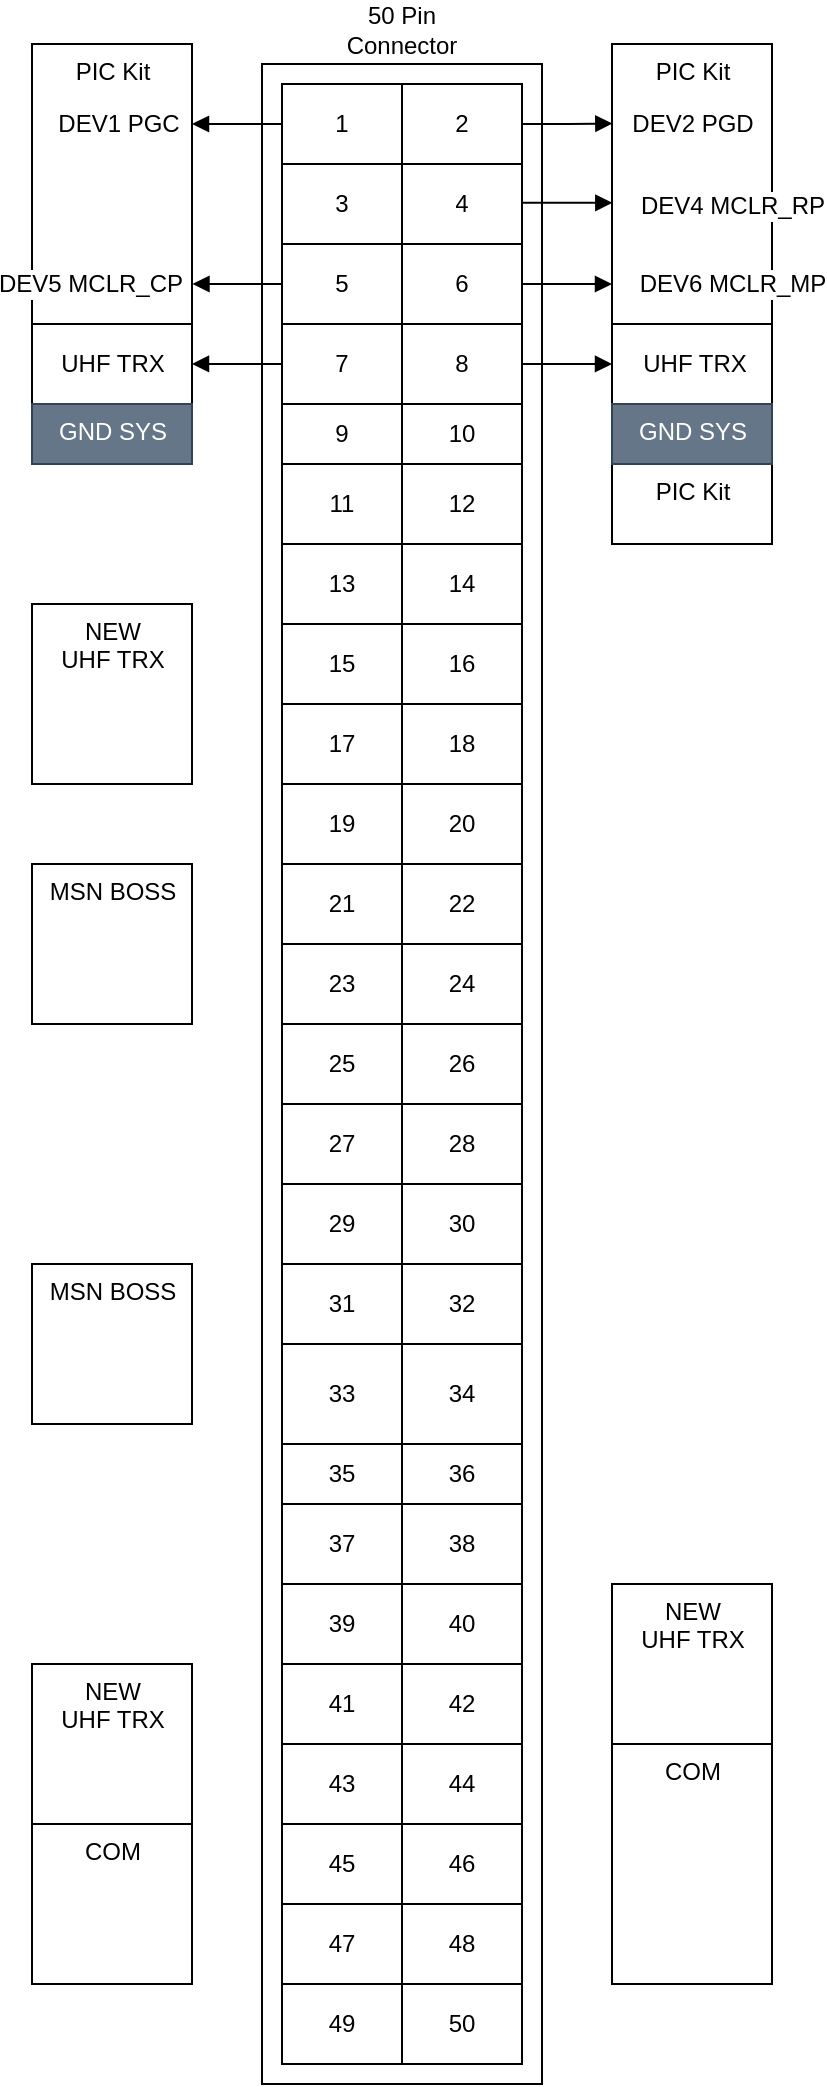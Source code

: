 <mxfile version="24.8.6" pages="2">
  <diagram name="2-ROW-50-PIN-ASSIGNMENT" id="2YBvvXClWsGukQMizWep">
    <mxGraphModel dx="446" dy="514" grid="1" gridSize="10" guides="1" tooltips="1" connect="1" arrows="1" fold="1" page="1" pageScale="1" pageWidth="850" pageHeight="1100" math="0" shadow="0">
      <root>
        <mxCell id="0" />
        <mxCell id="1" parent="0" />
        <mxCell id="aM9ryv3xv72pqoxQDRHE-2" value="PIC Kit" style="html=1;points=[];perimeter=orthogonalPerimeter;outlineConnect=0;targetShapes=umlLifeline;portConstraint=eastwest;newEdgeStyle={&quot;edgeStyle&quot;:&quot;elbowEdgeStyle&quot;,&quot;elbow&quot;:&quot;vertical&quot;,&quot;curved&quot;:0,&quot;rounded&quot;:0};verticalAlign=top;" parent="1" vertex="1">
          <mxGeometry x="270" y="110" width="80" height="140" as="geometry" />
        </mxCell>
        <mxCell id="tYIQIL9FMzSM6Vzf6UUn-1" value="50 Pin&lt;div&gt;Connector&lt;/div&gt;" style="rounded=0;html=1;whiteSpace=wrap;labelPosition=center;verticalLabelPosition=top;align=center;verticalAlign=bottom;" vertex="1" parent="1">
          <mxGeometry x="385" y="120" width="140" height="1010" as="geometry" />
        </mxCell>
        <mxCell id="aM9ryv3xv72pqoxQDRHE-6" value="PIC Kit" style="html=1;points=[];perimeter=orthogonalPerimeter;outlineConnect=0;targetShapes=umlLifeline;portConstraint=eastwest;newEdgeStyle={&quot;edgeStyle&quot;:&quot;elbowEdgeStyle&quot;,&quot;elbow&quot;:&quot;vertical&quot;,&quot;curved&quot;:0,&quot;rounded&quot;:0};labelPosition=center;verticalLabelPosition=middle;align=center;verticalAlign=top;" parent="1" vertex="1">
          <mxGeometry x="560" y="110" width="80" height="140" as="geometry" />
        </mxCell>
        <mxCell id="aM9ryv3xv72pqoxQDRHE-9" value="" style="html=1;verticalAlign=bottom;endArrow=block;edgeStyle=elbowEdgeStyle;elbow=vertical;curved=0;rounded=0;exitX=0;exitY=0.5;exitDx=0;exitDy=0;" parent="1" edge="1">
          <mxGeometry relative="1" as="geometry">
            <mxPoint x="515" y="230" as="sourcePoint" />
            <Array as="points" />
            <mxPoint x="560" y="230" as="targetPoint" />
          </mxGeometry>
        </mxCell>
        <mxCell id="tYIQIL9FMzSM6Vzf6UUn-160" value="DEV6 MCLR_MP" style="edgeLabel;html=1;align=center;verticalAlign=middle;resizable=0;points=[];fontSize=12;" vertex="1" connectable="0" parent="aM9ryv3xv72pqoxQDRHE-9">
          <mxGeometry x="-0.309" y="1" relative="1" as="geometry">
            <mxPoint x="89" y="1" as="offset" />
          </mxGeometry>
        </mxCell>
        <mxCell id="aM9ryv3xv72pqoxQDRHE-7" value="" style="html=1;verticalAlign=bottom;endArrow=block;edgeStyle=elbowEdgeStyle;elbow=horizontal;curved=0;rounded=0;exitX=1;exitY=0.5;exitDx=0;exitDy=0;entryX=0.002;entryY=0.284;entryDx=0;entryDy=0;entryPerimeter=0;" parent="1" source="tYIQIL9FMzSM6Vzf6UUn-75" target="aM9ryv3xv72pqoxQDRHE-6" edge="1">
          <mxGeometry x="0.22" y="10" relative="1" as="geometry">
            <mxPoint x="562.3" y="164.9" as="sourcePoint" />
            <Array as="points" />
            <mxPoint x="559" y="150" as="targetPoint" />
            <mxPoint as="offset" />
          </mxGeometry>
        </mxCell>
        <mxCell id="tYIQIL9FMzSM6Vzf6UUn-3" value="DEV2 PGD" style="edgeLabel;html=1;align=center;verticalAlign=middle;resizable=0;points=[];fontSize=12;" vertex="1" connectable="0" parent="aM9ryv3xv72pqoxQDRHE-7">
          <mxGeometry x="-0.947" relative="1" as="geometry">
            <mxPoint x="84" as="offset" />
          </mxGeometry>
        </mxCell>
        <mxCell id="tYIQIL9FMzSM6Vzf6UUn-74" value="" style="shape=table;startSize=0;container=1;collapsible=0;childLayout=tableLayout;" vertex="1" parent="1">
          <mxGeometry x="395" y="130" width="120" height="990" as="geometry" />
        </mxCell>
        <mxCell id="tYIQIL9FMzSM6Vzf6UUn-75" value="" style="shape=tableRow;horizontal=0;startSize=0;swimlaneHead=0;swimlaneBody=0;strokeColor=inherit;top=0;left=0;bottom=0;right=0;collapsible=0;dropTarget=0;fillColor=none;points=[[0,0.5],[1,0.5]];portConstraint=eastwest;" vertex="1" parent="tYIQIL9FMzSM6Vzf6UUn-74">
          <mxGeometry width="120" height="40" as="geometry" />
        </mxCell>
        <mxCell id="tYIQIL9FMzSM6Vzf6UUn-76" value="1" style="shape=partialRectangle;html=1;whiteSpace=wrap;connectable=0;strokeColor=inherit;overflow=hidden;fillColor=none;top=0;left=0;bottom=0;right=0;pointerEvents=1;" vertex="1" parent="tYIQIL9FMzSM6Vzf6UUn-75">
          <mxGeometry width="60" height="40" as="geometry">
            <mxRectangle width="60" height="40" as="alternateBounds" />
          </mxGeometry>
        </mxCell>
        <mxCell id="tYIQIL9FMzSM6Vzf6UUn-77" value="2" style="shape=partialRectangle;html=1;whiteSpace=wrap;connectable=0;strokeColor=inherit;overflow=hidden;fillColor=none;top=0;left=0;bottom=0;right=0;pointerEvents=1;" vertex="1" parent="tYIQIL9FMzSM6Vzf6UUn-75">
          <mxGeometry x="60" width="60" height="40" as="geometry">
            <mxRectangle width="60" height="40" as="alternateBounds" />
          </mxGeometry>
        </mxCell>
        <mxCell id="tYIQIL9FMzSM6Vzf6UUn-78" value="" style="shape=tableRow;horizontal=0;startSize=0;swimlaneHead=0;swimlaneBody=0;strokeColor=inherit;top=0;left=0;bottom=0;right=0;collapsible=0;dropTarget=0;fillColor=none;points=[[0,0.5],[1,0.5]];portConstraint=eastwest;" vertex="1" parent="tYIQIL9FMzSM6Vzf6UUn-74">
          <mxGeometry y="40" width="120" height="40" as="geometry" />
        </mxCell>
        <mxCell id="tYIQIL9FMzSM6Vzf6UUn-79" value="3" style="shape=partialRectangle;html=1;whiteSpace=wrap;connectable=0;strokeColor=inherit;overflow=hidden;fillColor=none;top=0;left=0;bottom=0;right=0;pointerEvents=1;" vertex="1" parent="tYIQIL9FMzSM6Vzf6UUn-78">
          <mxGeometry width="60" height="40" as="geometry">
            <mxRectangle width="60" height="40" as="alternateBounds" />
          </mxGeometry>
        </mxCell>
        <mxCell id="tYIQIL9FMzSM6Vzf6UUn-80" value="4" style="shape=partialRectangle;html=1;whiteSpace=wrap;connectable=0;strokeColor=inherit;overflow=hidden;fillColor=none;top=0;left=0;bottom=0;right=0;pointerEvents=1;" vertex="1" parent="tYIQIL9FMzSM6Vzf6UUn-78">
          <mxGeometry x="60" width="60" height="40" as="geometry">
            <mxRectangle width="60" height="40" as="alternateBounds" />
          </mxGeometry>
        </mxCell>
        <mxCell id="tYIQIL9FMzSM6Vzf6UUn-81" value="" style="shape=tableRow;horizontal=0;startSize=0;swimlaneHead=0;swimlaneBody=0;strokeColor=inherit;top=0;left=0;bottom=0;right=0;collapsible=0;dropTarget=0;fillColor=none;points=[[0,0.5],[1,0.5]];portConstraint=eastwest;" vertex="1" parent="tYIQIL9FMzSM6Vzf6UUn-74">
          <mxGeometry y="80" width="120" height="40" as="geometry" />
        </mxCell>
        <mxCell id="tYIQIL9FMzSM6Vzf6UUn-82" value="5" style="shape=partialRectangle;html=1;whiteSpace=wrap;connectable=0;strokeColor=inherit;overflow=hidden;fillColor=none;top=0;left=0;bottom=0;right=0;pointerEvents=1;" vertex="1" parent="tYIQIL9FMzSM6Vzf6UUn-81">
          <mxGeometry width="60" height="40" as="geometry">
            <mxRectangle width="60" height="40" as="alternateBounds" />
          </mxGeometry>
        </mxCell>
        <mxCell id="tYIQIL9FMzSM6Vzf6UUn-83" value="6" style="shape=partialRectangle;html=1;whiteSpace=wrap;connectable=0;strokeColor=inherit;overflow=hidden;fillColor=none;top=0;left=0;bottom=0;right=0;pointerEvents=1;" vertex="1" parent="tYIQIL9FMzSM6Vzf6UUn-81">
          <mxGeometry x="60" width="60" height="40" as="geometry">
            <mxRectangle width="60" height="40" as="alternateBounds" />
          </mxGeometry>
        </mxCell>
        <mxCell id="tYIQIL9FMzSM6Vzf6UUn-84" value="" style="shape=tableRow;horizontal=0;startSize=0;swimlaneHead=0;swimlaneBody=0;strokeColor=inherit;top=0;left=0;bottom=0;right=0;collapsible=0;dropTarget=0;fillColor=none;points=[[0,0.5],[1,0.5]];portConstraint=eastwest;" vertex="1" parent="tYIQIL9FMzSM6Vzf6UUn-74">
          <mxGeometry y="120" width="120" height="40" as="geometry" />
        </mxCell>
        <mxCell id="tYIQIL9FMzSM6Vzf6UUn-85" value="7" style="shape=partialRectangle;html=1;whiteSpace=wrap;connectable=0;strokeColor=inherit;overflow=hidden;fillColor=none;top=0;left=0;bottom=0;right=0;pointerEvents=1;" vertex="1" parent="tYIQIL9FMzSM6Vzf6UUn-84">
          <mxGeometry width="60" height="40" as="geometry">
            <mxRectangle width="60" height="40" as="alternateBounds" />
          </mxGeometry>
        </mxCell>
        <mxCell id="tYIQIL9FMzSM6Vzf6UUn-86" value="8" style="shape=partialRectangle;html=1;whiteSpace=wrap;connectable=0;strokeColor=inherit;overflow=hidden;fillColor=none;top=0;left=0;bottom=0;right=0;pointerEvents=1;" vertex="1" parent="tYIQIL9FMzSM6Vzf6UUn-84">
          <mxGeometry x="60" width="60" height="40" as="geometry">
            <mxRectangle width="60" height="40" as="alternateBounds" />
          </mxGeometry>
        </mxCell>
        <mxCell id="tYIQIL9FMzSM6Vzf6UUn-87" value="" style="shape=tableRow;horizontal=0;startSize=0;swimlaneHead=0;swimlaneBody=0;strokeColor=inherit;top=0;left=0;bottom=0;right=0;collapsible=0;dropTarget=0;fillColor=none;points=[[0,0.5],[1,0.5]];portConstraint=eastwest;" vertex="1" parent="tYIQIL9FMzSM6Vzf6UUn-74">
          <mxGeometry y="160" width="120" height="30" as="geometry" />
        </mxCell>
        <mxCell id="tYIQIL9FMzSM6Vzf6UUn-88" value="9" style="shape=partialRectangle;html=1;whiteSpace=wrap;connectable=0;strokeColor=inherit;overflow=hidden;fillColor=none;top=0;left=0;bottom=0;right=0;pointerEvents=1;" vertex="1" parent="tYIQIL9FMzSM6Vzf6UUn-87">
          <mxGeometry width="60" height="30" as="geometry">
            <mxRectangle width="60" height="30" as="alternateBounds" />
          </mxGeometry>
        </mxCell>
        <mxCell id="tYIQIL9FMzSM6Vzf6UUn-89" value="10" style="shape=partialRectangle;html=1;whiteSpace=wrap;connectable=0;strokeColor=inherit;overflow=hidden;fillColor=none;top=0;left=0;bottom=0;right=0;pointerEvents=1;" vertex="1" parent="tYIQIL9FMzSM6Vzf6UUn-87">
          <mxGeometry x="60" width="60" height="30" as="geometry">
            <mxRectangle width="60" height="30" as="alternateBounds" />
          </mxGeometry>
        </mxCell>
        <mxCell id="tYIQIL9FMzSM6Vzf6UUn-90" value="" style="shape=tableRow;horizontal=0;startSize=0;swimlaneHead=0;swimlaneBody=0;strokeColor=inherit;top=0;left=0;bottom=0;right=0;collapsible=0;dropTarget=0;fillColor=none;points=[[0,0.5],[1,0.5]];portConstraint=eastwest;" vertex="1" parent="tYIQIL9FMzSM6Vzf6UUn-74">
          <mxGeometry y="190" width="120" height="40" as="geometry" />
        </mxCell>
        <mxCell id="tYIQIL9FMzSM6Vzf6UUn-91" value="11" style="shape=partialRectangle;html=1;whiteSpace=wrap;connectable=0;strokeColor=inherit;overflow=hidden;fillColor=none;top=0;left=0;bottom=0;right=0;pointerEvents=1;" vertex="1" parent="tYIQIL9FMzSM6Vzf6UUn-90">
          <mxGeometry width="60" height="40" as="geometry">
            <mxRectangle width="60" height="40" as="alternateBounds" />
          </mxGeometry>
        </mxCell>
        <mxCell id="tYIQIL9FMzSM6Vzf6UUn-92" value="12" style="shape=partialRectangle;html=1;whiteSpace=wrap;connectable=0;strokeColor=inherit;overflow=hidden;fillColor=none;top=0;left=0;bottom=0;right=0;pointerEvents=1;" vertex="1" parent="tYIQIL9FMzSM6Vzf6UUn-90">
          <mxGeometry x="60" width="60" height="40" as="geometry">
            <mxRectangle width="60" height="40" as="alternateBounds" />
          </mxGeometry>
        </mxCell>
        <mxCell id="tYIQIL9FMzSM6Vzf6UUn-93" value="" style="shape=tableRow;horizontal=0;startSize=0;swimlaneHead=0;swimlaneBody=0;strokeColor=inherit;top=0;left=0;bottom=0;right=0;collapsible=0;dropTarget=0;fillColor=none;points=[[0,0.5],[1,0.5]];portConstraint=eastwest;" vertex="1" parent="tYIQIL9FMzSM6Vzf6UUn-74">
          <mxGeometry y="230" width="120" height="40" as="geometry" />
        </mxCell>
        <mxCell id="tYIQIL9FMzSM6Vzf6UUn-94" value="13" style="shape=partialRectangle;html=1;whiteSpace=wrap;connectable=0;strokeColor=inherit;overflow=hidden;fillColor=none;top=0;left=0;bottom=0;right=0;pointerEvents=1;" vertex="1" parent="tYIQIL9FMzSM6Vzf6UUn-93">
          <mxGeometry width="60" height="40" as="geometry">
            <mxRectangle width="60" height="40" as="alternateBounds" />
          </mxGeometry>
        </mxCell>
        <mxCell id="tYIQIL9FMzSM6Vzf6UUn-95" value="14" style="shape=partialRectangle;html=1;whiteSpace=wrap;connectable=0;strokeColor=inherit;overflow=hidden;fillColor=none;top=0;left=0;bottom=0;right=0;pointerEvents=1;" vertex="1" parent="tYIQIL9FMzSM6Vzf6UUn-93">
          <mxGeometry x="60" width="60" height="40" as="geometry">
            <mxRectangle width="60" height="40" as="alternateBounds" />
          </mxGeometry>
        </mxCell>
        <mxCell id="tYIQIL9FMzSM6Vzf6UUn-96" value="" style="shape=tableRow;horizontal=0;startSize=0;swimlaneHead=0;swimlaneBody=0;strokeColor=inherit;top=0;left=0;bottom=0;right=0;collapsible=0;dropTarget=0;fillColor=none;points=[[0,0.5],[1,0.5]];portConstraint=eastwest;" vertex="1" parent="tYIQIL9FMzSM6Vzf6UUn-74">
          <mxGeometry y="270" width="120" height="40" as="geometry" />
        </mxCell>
        <mxCell id="tYIQIL9FMzSM6Vzf6UUn-97" value="15" style="shape=partialRectangle;html=1;whiteSpace=wrap;connectable=0;strokeColor=inherit;overflow=hidden;fillColor=none;top=0;left=0;bottom=0;right=0;pointerEvents=1;" vertex="1" parent="tYIQIL9FMzSM6Vzf6UUn-96">
          <mxGeometry width="60" height="40" as="geometry">
            <mxRectangle width="60" height="40" as="alternateBounds" />
          </mxGeometry>
        </mxCell>
        <mxCell id="tYIQIL9FMzSM6Vzf6UUn-98" value="16" style="shape=partialRectangle;html=1;whiteSpace=wrap;connectable=0;strokeColor=inherit;overflow=hidden;fillColor=none;top=0;left=0;bottom=0;right=0;pointerEvents=1;" vertex="1" parent="tYIQIL9FMzSM6Vzf6UUn-96">
          <mxGeometry x="60" width="60" height="40" as="geometry">
            <mxRectangle width="60" height="40" as="alternateBounds" />
          </mxGeometry>
        </mxCell>
        <mxCell id="tYIQIL9FMzSM6Vzf6UUn-99" value="" style="shape=tableRow;horizontal=0;startSize=0;swimlaneHead=0;swimlaneBody=0;strokeColor=inherit;top=0;left=0;bottom=0;right=0;collapsible=0;dropTarget=0;fillColor=none;points=[[0,0.5],[1,0.5]];portConstraint=eastwest;" vertex="1" parent="tYIQIL9FMzSM6Vzf6UUn-74">
          <mxGeometry y="310" width="120" height="40" as="geometry" />
        </mxCell>
        <mxCell id="tYIQIL9FMzSM6Vzf6UUn-100" value="17" style="shape=partialRectangle;html=1;whiteSpace=wrap;connectable=0;strokeColor=inherit;overflow=hidden;fillColor=none;top=0;left=0;bottom=0;right=0;pointerEvents=1;" vertex="1" parent="tYIQIL9FMzSM6Vzf6UUn-99">
          <mxGeometry width="60" height="40" as="geometry">
            <mxRectangle width="60" height="40" as="alternateBounds" />
          </mxGeometry>
        </mxCell>
        <mxCell id="tYIQIL9FMzSM6Vzf6UUn-101" value="18" style="shape=partialRectangle;html=1;whiteSpace=wrap;connectable=0;strokeColor=inherit;overflow=hidden;fillColor=none;top=0;left=0;bottom=0;right=0;pointerEvents=1;" vertex="1" parent="tYIQIL9FMzSM6Vzf6UUn-99">
          <mxGeometry x="60" width="60" height="40" as="geometry">
            <mxRectangle width="60" height="40" as="alternateBounds" />
          </mxGeometry>
        </mxCell>
        <mxCell id="tYIQIL9FMzSM6Vzf6UUn-102" value="" style="shape=tableRow;horizontal=0;startSize=0;swimlaneHead=0;swimlaneBody=0;strokeColor=inherit;top=0;left=0;bottom=0;right=0;collapsible=0;dropTarget=0;fillColor=none;points=[[0,0.5],[1,0.5]];portConstraint=eastwest;" vertex="1" parent="tYIQIL9FMzSM6Vzf6UUn-74">
          <mxGeometry y="350" width="120" height="40" as="geometry" />
        </mxCell>
        <mxCell id="tYIQIL9FMzSM6Vzf6UUn-103" value="19" style="shape=partialRectangle;html=1;whiteSpace=wrap;connectable=0;strokeColor=inherit;overflow=hidden;fillColor=none;top=0;left=0;bottom=0;right=0;pointerEvents=1;" vertex="1" parent="tYIQIL9FMzSM6Vzf6UUn-102">
          <mxGeometry width="60" height="40" as="geometry">
            <mxRectangle width="60" height="40" as="alternateBounds" />
          </mxGeometry>
        </mxCell>
        <mxCell id="tYIQIL9FMzSM6Vzf6UUn-104" value="20" style="shape=partialRectangle;html=1;whiteSpace=wrap;connectable=0;strokeColor=inherit;overflow=hidden;fillColor=none;top=0;left=0;bottom=0;right=0;pointerEvents=1;" vertex="1" parent="tYIQIL9FMzSM6Vzf6UUn-102">
          <mxGeometry x="60" width="60" height="40" as="geometry">
            <mxRectangle width="60" height="40" as="alternateBounds" />
          </mxGeometry>
        </mxCell>
        <mxCell id="tYIQIL9FMzSM6Vzf6UUn-105" value="" style="shape=tableRow;horizontal=0;startSize=0;swimlaneHead=0;swimlaneBody=0;strokeColor=inherit;top=0;left=0;bottom=0;right=0;collapsible=0;dropTarget=0;fillColor=none;points=[[0,0.5],[1,0.5]];portConstraint=eastwest;" vertex="1" parent="tYIQIL9FMzSM6Vzf6UUn-74">
          <mxGeometry y="390" width="120" height="40" as="geometry" />
        </mxCell>
        <mxCell id="tYIQIL9FMzSM6Vzf6UUn-106" value="21" style="shape=partialRectangle;html=1;whiteSpace=wrap;connectable=0;strokeColor=inherit;overflow=hidden;fillColor=none;top=0;left=0;bottom=0;right=0;pointerEvents=1;" vertex="1" parent="tYIQIL9FMzSM6Vzf6UUn-105">
          <mxGeometry width="60" height="40" as="geometry">
            <mxRectangle width="60" height="40" as="alternateBounds" />
          </mxGeometry>
        </mxCell>
        <mxCell id="tYIQIL9FMzSM6Vzf6UUn-107" value="22" style="shape=partialRectangle;html=1;whiteSpace=wrap;connectable=0;strokeColor=inherit;overflow=hidden;fillColor=none;top=0;left=0;bottom=0;right=0;pointerEvents=1;" vertex="1" parent="tYIQIL9FMzSM6Vzf6UUn-105">
          <mxGeometry x="60" width="60" height="40" as="geometry">
            <mxRectangle width="60" height="40" as="alternateBounds" />
          </mxGeometry>
        </mxCell>
        <mxCell id="tYIQIL9FMzSM6Vzf6UUn-108" value="" style="shape=tableRow;horizontal=0;startSize=0;swimlaneHead=0;swimlaneBody=0;strokeColor=inherit;top=0;left=0;bottom=0;right=0;collapsible=0;dropTarget=0;fillColor=none;points=[[0,0.5],[1,0.5]];portConstraint=eastwest;" vertex="1" parent="tYIQIL9FMzSM6Vzf6UUn-74">
          <mxGeometry y="430" width="120" height="40" as="geometry" />
        </mxCell>
        <mxCell id="tYIQIL9FMzSM6Vzf6UUn-109" value="23" style="shape=partialRectangle;html=1;whiteSpace=wrap;connectable=0;strokeColor=inherit;overflow=hidden;fillColor=none;top=0;left=0;bottom=0;right=0;pointerEvents=1;" vertex="1" parent="tYIQIL9FMzSM6Vzf6UUn-108">
          <mxGeometry width="60" height="40" as="geometry">
            <mxRectangle width="60" height="40" as="alternateBounds" />
          </mxGeometry>
        </mxCell>
        <mxCell id="tYIQIL9FMzSM6Vzf6UUn-110" value="24" style="shape=partialRectangle;html=1;whiteSpace=wrap;connectable=0;strokeColor=inherit;overflow=hidden;fillColor=none;top=0;left=0;bottom=0;right=0;pointerEvents=1;" vertex="1" parent="tYIQIL9FMzSM6Vzf6UUn-108">
          <mxGeometry x="60" width="60" height="40" as="geometry">
            <mxRectangle width="60" height="40" as="alternateBounds" />
          </mxGeometry>
        </mxCell>
        <mxCell id="tYIQIL9FMzSM6Vzf6UUn-138" style="shape=tableRow;horizontal=0;startSize=0;swimlaneHead=0;swimlaneBody=0;strokeColor=inherit;top=0;left=0;bottom=0;right=0;collapsible=0;dropTarget=0;fillColor=none;points=[[0,0.5],[1,0.5]];portConstraint=eastwest;" vertex="1" parent="tYIQIL9FMzSM6Vzf6UUn-74">
          <mxGeometry y="470" width="120" height="40" as="geometry" />
        </mxCell>
        <mxCell id="tYIQIL9FMzSM6Vzf6UUn-139" value="25" style="shape=partialRectangle;html=1;whiteSpace=wrap;connectable=0;strokeColor=inherit;overflow=hidden;fillColor=none;top=0;left=0;bottom=0;right=0;pointerEvents=1;" vertex="1" parent="tYIQIL9FMzSM6Vzf6UUn-138">
          <mxGeometry width="60" height="40" as="geometry">
            <mxRectangle width="60" height="40" as="alternateBounds" />
          </mxGeometry>
        </mxCell>
        <mxCell id="tYIQIL9FMzSM6Vzf6UUn-140" value="26" style="shape=partialRectangle;html=1;whiteSpace=wrap;connectable=0;strokeColor=inherit;overflow=hidden;fillColor=none;top=0;left=0;bottom=0;right=0;pointerEvents=1;" vertex="1" parent="tYIQIL9FMzSM6Vzf6UUn-138">
          <mxGeometry x="60" width="60" height="40" as="geometry">
            <mxRectangle width="60" height="40" as="alternateBounds" />
          </mxGeometry>
        </mxCell>
        <mxCell id="tYIQIL9FMzSM6Vzf6UUn-135" style="shape=tableRow;horizontal=0;startSize=0;swimlaneHead=0;swimlaneBody=0;strokeColor=inherit;top=0;left=0;bottom=0;right=0;collapsible=0;dropTarget=0;fillColor=none;points=[[0,0.5],[1,0.5]];portConstraint=eastwest;" vertex="1" parent="tYIQIL9FMzSM6Vzf6UUn-74">
          <mxGeometry y="510" width="120" height="40" as="geometry" />
        </mxCell>
        <mxCell id="tYIQIL9FMzSM6Vzf6UUn-136" value="27" style="shape=partialRectangle;html=1;whiteSpace=wrap;connectable=0;strokeColor=inherit;overflow=hidden;fillColor=none;top=0;left=0;bottom=0;right=0;pointerEvents=1;" vertex="1" parent="tYIQIL9FMzSM6Vzf6UUn-135">
          <mxGeometry width="60" height="40" as="geometry">
            <mxRectangle width="60" height="40" as="alternateBounds" />
          </mxGeometry>
        </mxCell>
        <mxCell id="tYIQIL9FMzSM6Vzf6UUn-137" value="28" style="shape=partialRectangle;html=1;whiteSpace=wrap;connectable=0;strokeColor=inherit;overflow=hidden;fillColor=none;top=0;left=0;bottom=0;right=0;pointerEvents=1;" vertex="1" parent="tYIQIL9FMzSM6Vzf6UUn-135">
          <mxGeometry x="60" width="60" height="40" as="geometry">
            <mxRectangle width="60" height="40" as="alternateBounds" />
          </mxGeometry>
        </mxCell>
        <mxCell id="tYIQIL9FMzSM6Vzf6UUn-111" value="" style="shape=tableRow;horizontal=0;startSize=0;swimlaneHead=0;swimlaneBody=0;strokeColor=inherit;top=0;left=0;bottom=0;right=0;collapsible=0;dropTarget=0;fillColor=none;points=[[0,0.5],[1,0.5]];portConstraint=eastwest;" vertex="1" parent="tYIQIL9FMzSM6Vzf6UUn-74">
          <mxGeometry y="550" width="120" height="40" as="geometry" />
        </mxCell>
        <mxCell id="tYIQIL9FMzSM6Vzf6UUn-112" value="29" style="shape=partialRectangle;html=1;whiteSpace=wrap;connectable=0;strokeColor=inherit;overflow=hidden;fillColor=none;top=0;left=0;bottom=0;right=0;pointerEvents=1;" vertex="1" parent="tYIQIL9FMzSM6Vzf6UUn-111">
          <mxGeometry width="60" height="40" as="geometry">
            <mxRectangle width="60" height="40" as="alternateBounds" />
          </mxGeometry>
        </mxCell>
        <mxCell id="tYIQIL9FMzSM6Vzf6UUn-113" value="30" style="shape=partialRectangle;html=1;whiteSpace=wrap;connectable=0;strokeColor=inherit;overflow=hidden;fillColor=none;top=0;left=0;bottom=0;right=0;pointerEvents=1;" vertex="1" parent="tYIQIL9FMzSM6Vzf6UUn-111">
          <mxGeometry x="60" width="60" height="40" as="geometry">
            <mxRectangle width="60" height="40" as="alternateBounds" />
          </mxGeometry>
        </mxCell>
        <mxCell id="tYIQIL9FMzSM6Vzf6UUn-114" value="" style="shape=tableRow;horizontal=0;startSize=0;swimlaneHead=0;swimlaneBody=0;strokeColor=inherit;top=0;left=0;bottom=0;right=0;collapsible=0;dropTarget=0;fillColor=none;points=[[0,0.5],[1,0.5]];portConstraint=eastwest;" vertex="1" parent="tYIQIL9FMzSM6Vzf6UUn-74">
          <mxGeometry y="590" width="120" height="40" as="geometry" />
        </mxCell>
        <mxCell id="tYIQIL9FMzSM6Vzf6UUn-115" value="31" style="shape=partialRectangle;html=1;whiteSpace=wrap;connectable=0;strokeColor=inherit;overflow=hidden;fillColor=none;top=0;left=0;bottom=0;right=0;pointerEvents=1;" vertex="1" parent="tYIQIL9FMzSM6Vzf6UUn-114">
          <mxGeometry width="60" height="40" as="geometry">
            <mxRectangle width="60" height="40" as="alternateBounds" />
          </mxGeometry>
        </mxCell>
        <mxCell id="tYIQIL9FMzSM6Vzf6UUn-116" value="32" style="shape=partialRectangle;html=1;whiteSpace=wrap;connectable=0;strokeColor=inherit;overflow=hidden;fillColor=none;top=0;left=0;bottom=0;right=0;pointerEvents=1;" vertex="1" parent="tYIQIL9FMzSM6Vzf6UUn-114">
          <mxGeometry x="60" width="60" height="40" as="geometry">
            <mxRectangle width="60" height="40" as="alternateBounds" />
          </mxGeometry>
        </mxCell>
        <mxCell id="tYIQIL9FMzSM6Vzf6UUn-141" style="shape=tableRow;horizontal=0;startSize=0;swimlaneHead=0;swimlaneBody=0;strokeColor=inherit;top=0;left=0;bottom=0;right=0;collapsible=0;dropTarget=0;fillColor=none;points=[[0,0.5],[1,0.5]];portConstraint=eastwest;" vertex="1" parent="tYIQIL9FMzSM6Vzf6UUn-74">
          <mxGeometry y="630" width="120" height="50" as="geometry" />
        </mxCell>
        <mxCell id="tYIQIL9FMzSM6Vzf6UUn-142" value="33" style="shape=partialRectangle;html=1;whiteSpace=wrap;connectable=0;strokeColor=inherit;overflow=hidden;fillColor=none;top=0;left=0;bottom=0;right=0;pointerEvents=1;" vertex="1" parent="tYIQIL9FMzSM6Vzf6UUn-141">
          <mxGeometry width="60" height="50" as="geometry">
            <mxRectangle width="60" height="50" as="alternateBounds" />
          </mxGeometry>
        </mxCell>
        <mxCell id="tYIQIL9FMzSM6Vzf6UUn-143" value="34" style="shape=partialRectangle;html=1;whiteSpace=wrap;connectable=0;strokeColor=inherit;overflow=hidden;fillColor=none;top=0;left=0;bottom=0;right=0;pointerEvents=1;" vertex="1" parent="tYIQIL9FMzSM6Vzf6UUn-141">
          <mxGeometry x="60" width="60" height="50" as="geometry">
            <mxRectangle width="60" height="50" as="alternateBounds" />
          </mxGeometry>
        </mxCell>
        <mxCell id="tYIQIL9FMzSM6Vzf6UUn-117" value="" style="shape=tableRow;horizontal=0;startSize=0;swimlaneHead=0;swimlaneBody=0;strokeColor=inherit;top=0;left=0;bottom=0;right=0;collapsible=0;dropTarget=0;fillColor=none;points=[[0,0.5],[1,0.5]];portConstraint=eastwest;" vertex="1" parent="tYIQIL9FMzSM6Vzf6UUn-74">
          <mxGeometry y="680" width="120" height="30" as="geometry" />
        </mxCell>
        <mxCell id="tYIQIL9FMzSM6Vzf6UUn-118" value="35" style="shape=partialRectangle;html=1;whiteSpace=wrap;connectable=0;strokeColor=inherit;overflow=hidden;fillColor=none;top=0;left=0;bottom=0;right=0;pointerEvents=1;" vertex="1" parent="tYIQIL9FMzSM6Vzf6UUn-117">
          <mxGeometry width="60" height="30" as="geometry">
            <mxRectangle width="60" height="30" as="alternateBounds" />
          </mxGeometry>
        </mxCell>
        <mxCell id="tYIQIL9FMzSM6Vzf6UUn-119" value="36" style="shape=partialRectangle;html=1;whiteSpace=wrap;connectable=0;strokeColor=inherit;overflow=hidden;fillColor=none;top=0;left=0;bottom=0;right=0;pointerEvents=1;" vertex="1" parent="tYIQIL9FMzSM6Vzf6UUn-117">
          <mxGeometry x="60" width="60" height="30" as="geometry">
            <mxRectangle width="60" height="30" as="alternateBounds" />
          </mxGeometry>
        </mxCell>
        <mxCell id="tYIQIL9FMzSM6Vzf6UUn-120" value="" style="shape=tableRow;horizontal=0;startSize=0;swimlaneHead=0;swimlaneBody=0;strokeColor=inherit;top=0;left=0;bottom=0;right=0;collapsible=0;dropTarget=0;fillColor=none;points=[[0,0.5],[1,0.5]];portConstraint=eastwest;" vertex="1" parent="tYIQIL9FMzSM6Vzf6UUn-74">
          <mxGeometry y="710" width="120" height="40" as="geometry" />
        </mxCell>
        <mxCell id="tYIQIL9FMzSM6Vzf6UUn-121" value="37" style="shape=partialRectangle;html=1;whiteSpace=wrap;connectable=0;strokeColor=inherit;overflow=hidden;fillColor=none;top=0;left=0;bottom=0;right=0;pointerEvents=1;" vertex="1" parent="tYIQIL9FMzSM6Vzf6UUn-120">
          <mxGeometry width="60" height="40" as="geometry">
            <mxRectangle width="60" height="40" as="alternateBounds" />
          </mxGeometry>
        </mxCell>
        <mxCell id="tYIQIL9FMzSM6Vzf6UUn-122" value="38" style="shape=partialRectangle;html=1;whiteSpace=wrap;connectable=0;strokeColor=inherit;overflow=hidden;fillColor=none;top=0;left=0;bottom=0;right=0;pointerEvents=1;" vertex="1" parent="tYIQIL9FMzSM6Vzf6UUn-120">
          <mxGeometry x="60" width="60" height="40" as="geometry">
            <mxRectangle width="60" height="40" as="alternateBounds" />
          </mxGeometry>
        </mxCell>
        <mxCell id="tYIQIL9FMzSM6Vzf6UUn-123" value="" style="shape=tableRow;horizontal=0;startSize=0;swimlaneHead=0;swimlaneBody=0;strokeColor=inherit;top=0;left=0;bottom=0;right=0;collapsible=0;dropTarget=0;fillColor=none;points=[[0,0.5],[1,0.5]];portConstraint=eastwest;" vertex="1" parent="tYIQIL9FMzSM6Vzf6UUn-74">
          <mxGeometry y="750" width="120" height="40" as="geometry" />
        </mxCell>
        <mxCell id="tYIQIL9FMzSM6Vzf6UUn-124" value="39" style="shape=partialRectangle;html=1;whiteSpace=wrap;connectable=0;strokeColor=inherit;overflow=hidden;fillColor=none;top=0;left=0;bottom=0;right=0;pointerEvents=1;" vertex="1" parent="tYIQIL9FMzSM6Vzf6UUn-123">
          <mxGeometry width="60" height="40" as="geometry">
            <mxRectangle width="60" height="40" as="alternateBounds" />
          </mxGeometry>
        </mxCell>
        <mxCell id="tYIQIL9FMzSM6Vzf6UUn-125" value="40" style="shape=partialRectangle;html=1;whiteSpace=wrap;connectable=0;strokeColor=inherit;overflow=hidden;fillColor=none;top=0;left=0;bottom=0;right=0;pointerEvents=1;" vertex="1" parent="tYIQIL9FMzSM6Vzf6UUn-123">
          <mxGeometry x="60" width="60" height="40" as="geometry">
            <mxRectangle width="60" height="40" as="alternateBounds" />
          </mxGeometry>
        </mxCell>
        <mxCell id="tYIQIL9FMzSM6Vzf6UUn-126" value="" style="shape=tableRow;horizontal=0;startSize=0;swimlaneHead=0;swimlaneBody=0;strokeColor=inherit;top=0;left=0;bottom=0;right=0;collapsible=0;dropTarget=0;fillColor=none;points=[[0,0.5],[1,0.5]];portConstraint=eastwest;" vertex="1" parent="tYIQIL9FMzSM6Vzf6UUn-74">
          <mxGeometry y="790" width="120" height="40" as="geometry" />
        </mxCell>
        <mxCell id="tYIQIL9FMzSM6Vzf6UUn-127" value="41" style="shape=partialRectangle;html=1;whiteSpace=wrap;connectable=0;strokeColor=inherit;overflow=hidden;fillColor=none;top=0;left=0;bottom=0;right=0;pointerEvents=1;" vertex="1" parent="tYIQIL9FMzSM6Vzf6UUn-126">
          <mxGeometry width="60" height="40" as="geometry">
            <mxRectangle width="60" height="40" as="alternateBounds" />
          </mxGeometry>
        </mxCell>
        <mxCell id="tYIQIL9FMzSM6Vzf6UUn-128" value="42" style="shape=partialRectangle;html=1;whiteSpace=wrap;connectable=0;strokeColor=inherit;overflow=hidden;fillColor=none;top=0;left=0;bottom=0;right=0;pointerEvents=1;" vertex="1" parent="tYIQIL9FMzSM6Vzf6UUn-126">
          <mxGeometry x="60" width="60" height="40" as="geometry">
            <mxRectangle width="60" height="40" as="alternateBounds" />
          </mxGeometry>
        </mxCell>
        <mxCell id="tYIQIL9FMzSM6Vzf6UUn-129" value="" style="shape=tableRow;horizontal=0;startSize=0;swimlaneHead=0;swimlaneBody=0;strokeColor=inherit;top=0;left=0;bottom=0;right=0;collapsible=0;dropTarget=0;fillColor=none;points=[[0,0.5],[1,0.5]];portConstraint=eastwest;" vertex="1" parent="tYIQIL9FMzSM6Vzf6UUn-74">
          <mxGeometry y="830" width="120" height="40" as="geometry" />
        </mxCell>
        <mxCell id="tYIQIL9FMzSM6Vzf6UUn-130" value="43" style="shape=partialRectangle;html=1;whiteSpace=wrap;connectable=0;strokeColor=inherit;overflow=hidden;fillColor=none;top=0;left=0;bottom=0;right=0;pointerEvents=1;" vertex="1" parent="tYIQIL9FMzSM6Vzf6UUn-129">
          <mxGeometry width="60" height="40" as="geometry">
            <mxRectangle width="60" height="40" as="alternateBounds" />
          </mxGeometry>
        </mxCell>
        <mxCell id="tYIQIL9FMzSM6Vzf6UUn-131" value="44" style="shape=partialRectangle;html=1;whiteSpace=wrap;connectable=0;strokeColor=inherit;overflow=hidden;fillColor=none;top=0;left=0;bottom=0;right=0;pointerEvents=1;" vertex="1" parent="tYIQIL9FMzSM6Vzf6UUn-129">
          <mxGeometry x="60" width="60" height="40" as="geometry">
            <mxRectangle width="60" height="40" as="alternateBounds" />
          </mxGeometry>
        </mxCell>
        <mxCell id="tYIQIL9FMzSM6Vzf6UUn-132" value="" style="shape=tableRow;horizontal=0;startSize=0;swimlaneHead=0;swimlaneBody=0;strokeColor=inherit;top=0;left=0;bottom=0;right=0;collapsible=0;dropTarget=0;fillColor=none;points=[[0,0.5],[1,0.5]];portConstraint=eastwest;" vertex="1" parent="tYIQIL9FMzSM6Vzf6UUn-74">
          <mxGeometry y="870" width="120" height="40" as="geometry" />
        </mxCell>
        <mxCell id="tYIQIL9FMzSM6Vzf6UUn-133" value="45" style="shape=partialRectangle;html=1;whiteSpace=wrap;connectable=0;strokeColor=inherit;overflow=hidden;fillColor=none;top=0;left=0;bottom=0;right=0;pointerEvents=1;" vertex="1" parent="tYIQIL9FMzSM6Vzf6UUn-132">
          <mxGeometry width="60" height="40" as="geometry">
            <mxRectangle width="60" height="40" as="alternateBounds" />
          </mxGeometry>
        </mxCell>
        <mxCell id="tYIQIL9FMzSM6Vzf6UUn-134" value="46" style="shape=partialRectangle;html=1;whiteSpace=wrap;connectable=0;strokeColor=inherit;overflow=hidden;fillColor=none;top=0;left=0;bottom=0;right=0;pointerEvents=1;" vertex="1" parent="tYIQIL9FMzSM6Vzf6UUn-132">
          <mxGeometry x="60" width="60" height="40" as="geometry">
            <mxRectangle width="60" height="40" as="alternateBounds" />
          </mxGeometry>
        </mxCell>
        <mxCell id="tYIQIL9FMzSM6Vzf6UUn-144" style="shape=tableRow;horizontal=0;startSize=0;swimlaneHead=0;swimlaneBody=0;strokeColor=inherit;top=0;left=0;bottom=0;right=0;collapsible=0;dropTarget=0;fillColor=none;points=[[0,0.5],[1,0.5]];portConstraint=eastwest;" vertex="1" parent="tYIQIL9FMzSM6Vzf6UUn-74">
          <mxGeometry y="910" width="120" height="40" as="geometry" />
        </mxCell>
        <mxCell id="tYIQIL9FMzSM6Vzf6UUn-145" value="47" style="shape=partialRectangle;html=1;whiteSpace=wrap;connectable=0;strokeColor=inherit;overflow=hidden;fillColor=none;top=0;left=0;bottom=0;right=0;pointerEvents=1;" vertex="1" parent="tYIQIL9FMzSM6Vzf6UUn-144">
          <mxGeometry width="60" height="40" as="geometry">
            <mxRectangle width="60" height="40" as="alternateBounds" />
          </mxGeometry>
        </mxCell>
        <mxCell id="tYIQIL9FMzSM6Vzf6UUn-146" value="48" style="shape=partialRectangle;html=1;whiteSpace=wrap;connectable=0;strokeColor=inherit;overflow=hidden;fillColor=none;top=0;left=0;bottom=0;right=0;pointerEvents=1;" vertex="1" parent="tYIQIL9FMzSM6Vzf6UUn-144">
          <mxGeometry x="60" width="60" height="40" as="geometry">
            <mxRectangle width="60" height="40" as="alternateBounds" />
          </mxGeometry>
        </mxCell>
        <mxCell id="tYIQIL9FMzSM6Vzf6UUn-147" style="shape=tableRow;horizontal=0;startSize=0;swimlaneHead=0;swimlaneBody=0;strokeColor=inherit;top=0;left=0;bottom=0;right=0;collapsible=0;dropTarget=0;fillColor=none;points=[[0,0.5],[1,0.5]];portConstraint=eastwest;" vertex="1" parent="tYIQIL9FMzSM6Vzf6UUn-74">
          <mxGeometry y="950" width="120" height="40" as="geometry" />
        </mxCell>
        <mxCell id="tYIQIL9FMzSM6Vzf6UUn-148" value="49" style="shape=partialRectangle;html=1;whiteSpace=wrap;connectable=0;strokeColor=inherit;overflow=hidden;fillColor=none;top=0;left=0;bottom=0;right=0;pointerEvents=1;" vertex="1" parent="tYIQIL9FMzSM6Vzf6UUn-147">
          <mxGeometry width="60" height="40" as="geometry">
            <mxRectangle width="60" height="40" as="alternateBounds" />
          </mxGeometry>
        </mxCell>
        <mxCell id="tYIQIL9FMzSM6Vzf6UUn-149" value="50" style="shape=partialRectangle;html=1;whiteSpace=wrap;connectable=0;strokeColor=inherit;overflow=hidden;fillColor=none;top=0;left=0;bottom=0;right=0;pointerEvents=1;" vertex="1" parent="tYIQIL9FMzSM6Vzf6UUn-147">
          <mxGeometry x="60" width="60" height="40" as="geometry">
            <mxRectangle width="60" height="40" as="alternateBounds" />
          </mxGeometry>
        </mxCell>
        <mxCell id="tYIQIL9FMzSM6Vzf6UUn-151" value="" style="html=1;verticalAlign=bottom;endArrow=block;edgeStyle=elbowEdgeStyle;elbow=vertical;curved=0;rounded=0;exitX=0;exitY=0.5;exitDx=0;exitDy=0;" edge="1" parent="1" source="tYIQIL9FMzSM6Vzf6UUn-75" target="aM9ryv3xv72pqoxQDRHE-2">
          <mxGeometry relative="1" as="geometry">
            <mxPoint x="395" y="150" as="sourcePoint" />
            <Array as="points" />
            <mxPoint x="350" y="150" as="targetPoint" />
          </mxGeometry>
        </mxCell>
        <mxCell id="tYIQIL9FMzSM6Vzf6UUn-159" value="DEV1 PGC" style="edgeLabel;html=1;align=center;verticalAlign=middle;resizable=0;points=[];fontSize=12;" vertex="1" connectable="0" parent="tYIQIL9FMzSM6Vzf6UUn-151">
          <mxGeometry x="-0.088" relative="1" as="geometry">
            <mxPoint x="-62" as="offset" />
          </mxGeometry>
        </mxCell>
        <mxCell id="tYIQIL9FMzSM6Vzf6UUn-152" value="" style="html=1;points=[];perimeter=orthogonalPerimeter;outlineConnect=0;targetShapes=umlLifeline;portConstraint=eastwest;newEdgeStyle={&quot;edgeStyle&quot;:&quot;elbowEdgeStyle&quot;,&quot;elbow&quot;:&quot;vertical&quot;,&quot;curved&quot;:0,&quot;rounded&quot;:0};verticalAlign=top;" vertex="1" parent="1">
          <mxGeometry x="270" y="250" width="80" height="40" as="geometry" />
        </mxCell>
        <mxCell id="tYIQIL9FMzSM6Vzf6UUn-157" value="" style="html=1;verticalAlign=bottom;endArrow=block;edgeStyle=elbowEdgeStyle;elbow=horizontal;curved=0;rounded=0;exitX=1.001;exitY=0.06;exitDx=0;exitDy=0;exitPerimeter=0;entryX=0.002;entryY=0.567;entryDx=0;entryDy=0;entryPerimeter=0;" edge="1" parent="1" source="tYIQIL9FMzSM6Vzf6UUn-74" target="aM9ryv3xv72pqoxQDRHE-6">
          <mxGeometry x="0.22" y="10" relative="1" as="geometry">
            <mxPoint x="525" y="160" as="sourcePoint" />
            <Array as="points" />
            <mxPoint x="559" y="190" as="targetPoint" />
            <mxPoint as="offset" />
          </mxGeometry>
        </mxCell>
        <mxCell id="tYIQIL9FMzSM6Vzf6UUn-158" value="DEV4 MCLR_RP" style="edgeLabel;html=1;align=center;verticalAlign=middle;resizable=0;points=[];fontSize=12;" vertex="1" connectable="0" parent="tYIQIL9FMzSM6Vzf6UUn-157">
          <mxGeometry x="-0.947" relative="1" as="geometry">
            <mxPoint x="104" y="1" as="offset" />
          </mxGeometry>
        </mxCell>
        <mxCell id="tYIQIL9FMzSM6Vzf6UUn-162" value="NEW&lt;div&gt;UHF TRX&lt;/div&gt;" style="html=1;points=[];perimeter=orthogonalPerimeter;outlineConnect=0;targetShapes=umlLifeline;portConstraint=eastwest;newEdgeStyle={&quot;edgeStyle&quot;:&quot;elbowEdgeStyle&quot;,&quot;elbow&quot;:&quot;vertical&quot;,&quot;curved&quot;:0,&quot;rounded&quot;:0};verticalAlign=top;" vertex="1" parent="1">
          <mxGeometry x="270" y="390" width="80" height="90" as="geometry" />
        </mxCell>
        <mxCell id="tYIQIL9FMzSM6Vzf6UUn-163" value="PIC Kit" style="html=1;points=[];perimeter=orthogonalPerimeter;outlineConnect=0;targetShapes=umlLifeline;portConstraint=eastwest;newEdgeStyle={&quot;edgeStyle&quot;:&quot;elbowEdgeStyle&quot;,&quot;elbow&quot;:&quot;vertical&quot;,&quot;curved&quot;:0,&quot;rounded&quot;:0};labelPosition=center;verticalLabelPosition=middle;align=center;verticalAlign=top;" vertex="1" parent="1">
          <mxGeometry x="560" y="320" width="80" height="40" as="geometry" />
        </mxCell>
        <mxCell id="tYIQIL9FMzSM6Vzf6UUn-164" value="" style="html=1;points=[];perimeter=orthogonalPerimeter;outlineConnect=0;targetShapes=umlLifeline;portConstraint=eastwest;newEdgeStyle={&quot;edgeStyle&quot;:&quot;elbowEdgeStyle&quot;,&quot;elbow&quot;:&quot;vertical&quot;,&quot;curved&quot;:0,&quot;rounded&quot;:0};verticalAlign=top;" vertex="1" parent="1">
          <mxGeometry x="560" y="250" width="80" height="40" as="geometry" />
        </mxCell>
        <mxCell id="tYIQIL9FMzSM6Vzf6UUn-165" value="NEW&lt;div&gt;UHF TRX&lt;/div&gt;" style="html=1;points=[];perimeter=orthogonalPerimeter;outlineConnect=0;targetShapes=umlLifeline;portConstraint=eastwest;newEdgeStyle={&quot;edgeStyle&quot;:&quot;elbowEdgeStyle&quot;,&quot;elbow&quot;:&quot;vertical&quot;,&quot;curved&quot;:0,&quot;rounded&quot;:0};verticalAlign=top;" vertex="1" parent="1">
          <mxGeometry x="560" y="880" width="80" height="80" as="geometry" />
        </mxCell>
        <mxCell id="tYIQIL9FMzSM6Vzf6UUn-166" value="NEW&lt;div&gt;UHF TRX&lt;/div&gt;" style="html=1;points=[];perimeter=orthogonalPerimeter;outlineConnect=0;targetShapes=umlLifeline;portConstraint=eastwest;newEdgeStyle={&quot;edgeStyle&quot;:&quot;elbowEdgeStyle&quot;,&quot;elbow&quot;:&quot;vertical&quot;,&quot;curved&quot;:0,&quot;rounded&quot;:0};verticalAlign=top;" vertex="1" parent="1">
          <mxGeometry x="270" y="920" width="80" height="80" as="geometry" />
        </mxCell>
        <mxCell id="tYIQIL9FMzSM6Vzf6UUn-167" value="COM" style="html=1;points=[];perimeter=orthogonalPerimeter;outlineConnect=0;targetShapes=umlLifeline;portConstraint=eastwest;newEdgeStyle={&quot;edgeStyle&quot;:&quot;elbowEdgeStyle&quot;,&quot;elbow&quot;:&quot;vertical&quot;,&quot;curved&quot;:0,&quot;rounded&quot;:0};verticalAlign=top;" vertex="1" parent="1">
          <mxGeometry x="560" y="960" width="80" height="120" as="geometry" />
        </mxCell>
        <mxCell id="tYIQIL9FMzSM6Vzf6UUn-168" value="COM" style="html=1;points=[];perimeter=orthogonalPerimeter;outlineConnect=0;targetShapes=umlLifeline;portConstraint=eastwest;newEdgeStyle={&quot;edgeStyle&quot;:&quot;elbowEdgeStyle&quot;,&quot;elbow&quot;:&quot;vertical&quot;,&quot;curved&quot;:0,&quot;rounded&quot;:0};verticalAlign=top;" vertex="1" parent="1">
          <mxGeometry x="270" y="1000" width="80" height="80" as="geometry" />
        </mxCell>
        <mxCell id="tYIQIL9FMzSM6Vzf6UUn-169" value="MSN BOSS" style="html=1;points=[];perimeter=orthogonalPerimeter;outlineConnect=0;targetShapes=umlLifeline;portConstraint=eastwest;newEdgeStyle={&quot;edgeStyle&quot;:&quot;elbowEdgeStyle&quot;,&quot;elbow&quot;:&quot;vertical&quot;,&quot;curved&quot;:0,&quot;rounded&quot;:0};verticalAlign=top;" vertex="1" parent="1">
          <mxGeometry x="270" y="720" width="80" height="80" as="geometry" />
        </mxCell>
        <mxCell id="tYIQIL9FMzSM6Vzf6UUn-171" value="MSN BOSS" style="html=1;points=[];perimeter=orthogonalPerimeter;outlineConnect=0;targetShapes=umlLifeline;portConstraint=eastwest;newEdgeStyle={&quot;edgeStyle&quot;:&quot;elbowEdgeStyle&quot;,&quot;elbow&quot;:&quot;vertical&quot;,&quot;curved&quot;:0,&quot;rounded&quot;:0};verticalAlign=top;" vertex="1" parent="1">
          <mxGeometry x="270" y="520" width="80" height="80" as="geometry" />
        </mxCell>
        <mxCell id="tYIQIL9FMzSM6Vzf6UUn-172" value="" style="html=1;verticalAlign=bottom;endArrow=block;edgeStyle=elbowEdgeStyle;elbow=vertical;curved=0;rounded=0;exitX=-0.003;exitY=0.101;exitDx=0;exitDy=0;exitPerimeter=0;entryX=1.003;entryY=0.856;entryDx=0;entryDy=0;entryPerimeter=0;" edge="1" parent="1" source="tYIQIL9FMzSM6Vzf6UUn-74" target="aM9ryv3xv72pqoxQDRHE-2">
          <mxGeometry relative="1" as="geometry">
            <mxPoint x="395" y="230" as="sourcePoint" />
            <Array as="points" />
            <mxPoint x="350" y="230" as="targetPoint" />
          </mxGeometry>
        </mxCell>
        <mxCell id="tYIQIL9FMzSM6Vzf6UUn-173" value="DEV5 MCLR_CP" style="edgeLabel;html=1;align=center;verticalAlign=middle;resizable=0;points=[];fontSize=12;" vertex="1" connectable="0" parent="tYIQIL9FMzSM6Vzf6UUn-172">
          <mxGeometry x="-0.309" y="1" relative="1" as="geometry">
            <mxPoint x="-80" y="-1" as="offset" />
          </mxGeometry>
        </mxCell>
        <mxCell id="bvYonb6-Ao3rK0f30JlV-1" value="GND SYS" style="html=1;points=[];perimeter=orthogonalPerimeter;outlineConnect=0;targetShapes=umlLifeline;portConstraint=eastwest;newEdgeStyle={&quot;edgeStyle&quot;:&quot;elbowEdgeStyle&quot;,&quot;elbow&quot;:&quot;vertical&quot;,&quot;curved&quot;:0,&quot;rounded&quot;:0};labelPosition=center;verticalLabelPosition=middle;align=center;verticalAlign=top;fillColor=#647687;strokeColor=#314354;fontColor=#ffffff;" vertex="1" parent="1">
          <mxGeometry x="560" y="290" width="80" height="30" as="geometry" />
        </mxCell>
        <mxCell id="bvYonb6-Ao3rK0f30JlV-2" value="GND SYS" style="html=1;points=[];perimeter=orthogonalPerimeter;outlineConnect=0;targetShapes=umlLifeline;portConstraint=eastwest;newEdgeStyle={&quot;edgeStyle&quot;:&quot;elbowEdgeStyle&quot;,&quot;elbow&quot;:&quot;vertical&quot;,&quot;curved&quot;:0,&quot;rounded&quot;:0};labelPosition=center;verticalLabelPosition=middle;align=center;verticalAlign=top;fillColor=#647687;strokeColor=#314354;fontColor=#ffffff;" vertex="1" parent="1">
          <mxGeometry x="270" y="290" width="80" height="30" as="geometry" />
        </mxCell>
        <mxCell id="bvYonb6-Ao3rK0f30JlV-3" value="" style="html=1;verticalAlign=bottom;endArrow=block;edgeStyle=elbowEdgeStyle;elbow=vertical;curved=0;rounded=0;exitX=-0.003;exitY=0.101;exitDx=0;exitDy=0;exitPerimeter=0;entryX=1.003;entryY=0.856;entryDx=0;entryDy=0;entryPerimeter=0;" edge="1" parent="1">
          <mxGeometry relative="1" as="geometry">
            <mxPoint x="395" y="269.94" as="sourcePoint" />
            <Array as="points" />
            <mxPoint x="350" y="269.94" as="targetPoint" />
          </mxGeometry>
        </mxCell>
        <mxCell id="bvYonb6-Ao3rK0f30JlV-4" value="UHF TRX" style="edgeLabel;html=1;align=center;verticalAlign=middle;resizable=0;points=[];fontSize=12;" vertex="1" connectable="0" parent="bvYonb6-Ao3rK0f30JlV-3">
          <mxGeometry x="-0.309" y="1" relative="1" as="geometry">
            <mxPoint x="-70" y="-1" as="offset" />
          </mxGeometry>
        </mxCell>
        <mxCell id="bvYonb6-Ao3rK0f30JlV-5" value="" style="html=1;verticalAlign=bottom;endArrow=block;edgeStyle=elbowEdgeStyle;elbow=vertical;curved=0;rounded=0;exitX=0;exitY=0.5;exitDx=0;exitDy=0;" edge="1" parent="1">
          <mxGeometry relative="1" as="geometry">
            <mxPoint x="515" y="269.94" as="sourcePoint" />
            <Array as="points" />
            <mxPoint x="560" y="269.94" as="targetPoint" />
          </mxGeometry>
        </mxCell>
        <mxCell id="bvYonb6-Ao3rK0f30JlV-6" value="UHF TRX" style="edgeLabel;html=1;align=center;verticalAlign=middle;resizable=0;points=[];fontSize=12;" vertex="1" connectable="0" parent="bvYonb6-Ao3rK0f30JlV-5">
          <mxGeometry x="-0.309" y="1" relative="1" as="geometry">
            <mxPoint x="70" y="1" as="offset" />
          </mxGeometry>
        </mxCell>
      </root>
    </mxGraphModel>
  </diagram>
  <diagram name="1-ROW-50-PIN-ASSIGNMENT" id="Hm_1wp__LofzOMIQ1-wd">
    <mxGraphModel dx="1783" dy="2055" grid="1" gridSize="10" guides="1" tooltips="1" connect="1" arrows="1" fold="1" page="1" pageScale="1" pageWidth="850" pageHeight="1100" math="0" shadow="0">
      <root>
        <mxCell id="VcxqdTlDjsGMLwfOA-8J-0" />
        <mxCell id="VcxqdTlDjsGMLwfOA-8J-1" parent="VcxqdTlDjsGMLwfOA-8J-0" />
        <mxCell id="VcxqdTlDjsGMLwfOA-8J-2" value="OBC/EPS" style="html=1;points=[];perimeter=orthogonalPerimeter;outlineConnect=0;targetShapes=umlLifeline;portConstraint=eastwest;newEdgeStyle={&quot;edgeStyle&quot;:&quot;elbowEdgeStyle&quot;,&quot;elbow&quot;:&quot;vertical&quot;,&quot;curved&quot;:0,&quot;rounded&quot;:0};verticalAlign=top;" vertex="1" parent="VcxqdTlDjsGMLwfOA-8J-1">
          <mxGeometry x="220" y="110" width="140" height="2030" as="geometry" />
        </mxCell>
        <mxCell id="VcxqdTlDjsGMLwfOA-8J-3" value="50 Pin&lt;div&gt;Connector&lt;/div&gt;" style="rounded=0;html=1;whiteSpace=wrap;labelPosition=center;verticalLabelPosition=top;align=center;verticalAlign=bottom;" vertex="1" parent="VcxqdTlDjsGMLwfOA-8J-1">
          <mxGeometry x="420" y="120" width="85" height="2000" as="geometry" />
        </mxCell>
        <mxCell id="VcxqdTlDjsGMLwfOA-8J-6" value="PIC Kit" style="html=1;points=[];perimeter=orthogonalPerimeter;outlineConnect=0;targetShapes=umlLifeline;portConstraint=eastwest;newEdgeStyle={&quot;edgeStyle&quot;:&quot;elbowEdgeStyle&quot;,&quot;elbow&quot;:&quot;vertical&quot;,&quot;curved&quot;:0,&quot;rounded&quot;:0};labelPosition=center;verticalLabelPosition=middle;align=center;verticalAlign=top;" vertex="1" parent="VcxqdTlDjsGMLwfOA-8J-1">
          <mxGeometry x="560" y="110" width="120" height="230" as="geometry" />
        </mxCell>
        <mxCell id="VcxqdTlDjsGMLwfOA-8J-4" value="" style="html=1;verticalAlign=bottom;endArrow=block;edgeStyle=elbowEdgeStyle;elbow=vertical;curved=0;rounded=0;exitX=-0.012;exitY=0.462;exitDx=0;exitDy=0;exitPerimeter=0;startArrow=block;startFill=1;" edge="1" parent="VcxqdTlDjsGMLwfOA-8J-1">
          <mxGeometry relative="1" as="geometry">
            <mxPoint x="558.56" y="230" as="sourcePoint" />
            <Array as="points" />
            <mxPoint x="360" y="230.407" as="targetPoint" />
          </mxGeometry>
        </mxCell>
        <mxCell id="VcxqdTlDjsGMLwfOA-8J-5" value="DEV4 MCLR_RP" style="edgeLabel;html=1;align=center;verticalAlign=middle;resizable=0;points=[];fontSize=12;" vertex="1" connectable="0" parent="VcxqdTlDjsGMLwfOA-8J-4">
          <mxGeometry x="-0.309" y="1" relative="1" as="geometry">
            <mxPoint x="-200" y="-1" as="offset" />
          </mxGeometry>
        </mxCell>
        <mxCell id="5WeMV0Ao450fLC5GHZ1C-37" value="DEV2 PGD" style="edgeLabel;html=1;align=center;verticalAlign=middle;resizable=0;points=[];fontSize=12;" vertex="1" connectable="0" parent="VcxqdTlDjsGMLwfOA-8J-4">
          <mxGeometry x="-0.71" y="-1" relative="1" as="geometry">
            <mxPoint x="91" as="offset" />
          </mxGeometry>
        </mxCell>
        <mxCell id="5WeMV0Ao450fLC5GHZ1C-21" style="edgeStyle=none;curved=1;rounded=0;orthogonalLoop=1;jettySize=auto;html=1;exitX=0.998;exitY=0.056;exitDx=0;exitDy=0;fontSize=12;startSize=8;endSize=8;exitPerimeter=0;startArrow=block;startFill=1;" edge="1" parent="VcxqdTlDjsGMLwfOA-8J-1" source="VcxqdTlDjsGMLwfOA-8J-2" target="VcxqdTlDjsGMLwfOA-8J-6">
          <mxGeometry relative="1" as="geometry" />
        </mxCell>
        <mxCell id="5WeMV0Ao450fLC5GHZ1C-38" value="DEV2 PGD" style="edgeLabel;html=1;align=center;verticalAlign=middle;resizable=0;points=[];fontSize=12;" vertex="1" connectable="0" parent="5WeMV0Ao450fLC5GHZ1C-21">
          <mxGeometry x="0.764" relative="1" as="geometry">
            <mxPoint x="84" as="offset" />
          </mxGeometry>
        </mxCell>
        <mxCell id="5WeMV0Ao450fLC5GHZ1C-39" value="DEV2 PGD" style="edgeLabel;html=1;align=center;verticalAlign=middle;resizable=0;points=[];fontSize=12;" vertex="1" connectable="0" parent="5WeMV0Ao450fLC5GHZ1C-21">
          <mxGeometry x="-0.783" relative="1" as="geometry">
            <mxPoint x="-71" as="offset" />
          </mxGeometry>
        </mxCell>
        <mxCell id="VcxqdTlDjsGMLwfOA-8J-85" value="" style="html=1;verticalAlign=bottom;endArrow=block;edgeStyle=elbowEdgeStyle;elbow=vertical;curved=0;rounded=0;exitX=0.001;exitY=0.154;exitDx=0;exitDy=0;startArrow=block;startFill=1;exitPerimeter=0;" edge="1" parent="VcxqdTlDjsGMLwfOA-8J-1">
          <mxGeometry relative="1" as="geometry">
            <mxPoint x="560.0" y="150.0" as="sourcePoint" />
            <Array as="points" />
            <mxPoint x="359.88" y="150.413" as="targetPoint" />
          </mxGeometry>
        </mxCell>
        <mxCell id="VcxqdTlDjsGMLwfOA-8J-86" value="DEV1 PGC" style="edgeLabel;html=1;align=center;verticalAlign=middle;resizable=0;points=[];fontSize=12;" vertex="1" connectable="0" parent="VcxqdTlDjsGMLwfOA-8J-85">
          <mxGeometry x="-0.088" relative="1" as="geometry">
            <mxPoint x="-159" as="offset" />
          </mxGeometry>
        </mxCell>
        <mxCell id="5WeMV0Ao450fLC5GHZ1C-40" value="DEV2 PGD" style="edgeLabel;html=1;align=center;verticalAlign=middle;resizable=0;points=[];fontSize=12;" vertex="1" connectable="0" parent="VcxqdTlDjsGMLwfOA-8J-85">
          <mxGeometry x="-0.698" relative="1" as="geometry">
            <mxPoint x="90" as="offset" />
          </mxGeometry>
        </mxCell>
        <mxCell id="5WeMV0Ao450fLC5GHZ1C-42" value="" style="html=1;verticalAlign=bottom;endArrow=block;edgeStyle=elbowEdgeStyle;elbow=vertical;curved=0;rounded=0;exitX=-0.012;exitY=0.462;exitDx=0;exitDy=0;exitPerimeter=0;startArrow=block;startFill=1;" edge="1" parent="VcxqdTlDjsGMLwfOA-8J-1">
          <mxGeometry relative="1" as="geometry">
            <mxPoint x="558.56" y="270" as="sourcePoint" />
            <Array as="points" />
            <mxPoint x="360" y="270.407" as="targetPoint" />
          </mxGeometry>
        </mxCell>
        <mxCell id="5WeMV0Ao450fLC5GHZ1C-43" value="DEV4 MCLR_RP" style="edgeLabel;html=1;align=center;verticalAlign=middle;resizable=0;points=[];fontSize=12;" vertex="1" connectable="0" parent="5WeMV0Ao450fLC5GHZ1C-42">
          <mxGeometry x="-0.309" y="1" relative="1" as="geometry">
            <mxPoint x="-200" y="-1" as="offset" />
          </mxGeometry>
        </mxCell>
        <mxCell id="5WeMV0Ao450fLC5GHZ1C-44" value="DEV2 PGD" style="edgeLabel;html=1;align=center;verticalAlign=middle;resizable=0;points=[];fontSize=12;" vertex="1" connectable="0" parent="5WeMV0Ao450fLC5GHZ1C-42">
          <mxGeometry x="-0.71" y="-1" relative="1" as="geometry">
            <mxPoint x="91" as="offset" />
          </mxGeometry>
        </mxCell>
        <mxCell id="5WeMV0Ao450fLC5GHZ1C-45" value="" style="html=1;verticalAlign=bottom;endArrow=block;edgeStyle=elbowEdgeStyle;elbow=vertical;curved=0;rounded=0;exitX=-0.012;exitY=0.462;exitDx=0;exitDy=0;exitPerimeter=0;startArrow=block;startFill=1;" edge="1" parent="VcxqdTlDjsGMLwfOA-8J-1">
          <mxGeometry relative="1" as="geometry">
            <mxPoint x="558.56" y="310" as="sourcePoint" />
            <Array as="points" />
            <mxPoint x="360" y="310.407" as="targetPoint" />
          </mxGeometry>
        </mxCell>
        <mxCell id="5WeMV0Ao450fLC5GHZ1C-46" value="DEV4 MCLR_RP" style="edgeLabel;html=1;align=center;verticalAlign=middle;resizable=0;points=[];fontSize=12;" vertex="1" connectable="0" parent="5WeMV0Ao450fLC5GHZ1C-45">
          <mxGeometry x="-0.309" y="1" relative="1" as="geometry">
            <mxPoint x="-200" y="-1" as="offset" />
          </mxGeometry>
        </mxCell>
        <mxCell id="5WeMV0Ao450fLC5GHZ1C-47" value="DEV2 PGD" style="edgeLabel;html=1;align=center;verticalAlign=middle;resizable=0;points=[];fontSize=12;" vertex="1" connectable="0" parent="5WeMV0Ao450fLC5GHZ1C-45">
          <mxGeometry x="-0.71" y="-1" relative="1" as="geometry">
            <mxPoint x="91" as="offset" />
          </mxGeometry>
        </mxCell>
        <mxCell id="VcxqdTlDjsGMLwfOA-8J-92" value="UHF TRX" style="html=1;points=[];perimeter=orthogonalPerimeter;outlineConnect=0;targetShapes=umlLifeline;portConstraint=eastwest;newEdgeStyle={&quot;edgeStyle&quot;:&quot;elbowEdgeStyle&quot;,&quot;elbow&quot;:&quot;vertical&quot;,&quot;curved&quot;:0,&quot;rounded&quot;:0};verticalAlign=top;" vertex="1" parent="VcxqdTlDjsGMLwfOA-8J-1">
          <mxGeometry x="560" y="370" width="120" height="70" as="geometry" />
        </mxCell>
        <mxCell id="5WeMV0Ao450fLC5GHZ1C-48" value="" style="html=1;verticalAlign=bottom;endArrow=block;edgeStyle=elbowEdgeStyle;elbow=vertical;curved=0;rounded=0;exitX=-0.012;exitY=0.462;exitDx=0;exitDy=0;exitPerimeter=0;startArrow=block;startFill=1;" edge="1" parent="VcxqdTlDjsGMLwfOA-8J-1">
          <mxGeometry relative="1" as="geometry">
            <mxPoint x="560" y="400" as="sourcePoint" />
            <Array as="points" />
            <mxPoint x="361.44" y="400.407" as="targetPoint" />
          </mxGeometry>
        </mxCell>
        <mxCell id="5WeMV0Ao450fLC5GHZ1C-49" value="DEV4 MCLR_RP" style="edgeLabel;html=1;align=center;verticalAlign=middle;resizable=0;points=[];fontSize=12;" vertex="1" connectable="0" parent="5WeMV0Ao450fLC5GHZ1C-48">
          <mxGeometry x="-0.309" y="1" relative="1" as="geometry">
            <mxPoint x="-200" y="-1" as="offset" />
          </mxGeometry>
        </mxCell>
        <mxCell id="5WeMV0Ao450fLC5GHZ1C-50" value="DEV2 PGD" style="edgeLabel;html=1;align=center;verticalAlign=middle;resizable=0;points=[];fontSize=12;" vertex="1" connectable="0" parent="5WeMV0Ao450fLC5GHZ1C-48">
          <mxGeometry x="-0.71" y="-1" relative="1" as="geometry">
            <mxPoint x="91" as="offset" />
          </mxGeometry>
        </mxCell>
        <mxCell id="VcxqdTlDjsGMLwfOA-8J-9" value="" style="shape=table;startSize=0;container=1;collapsible=0;childLayout=tableLayout;" vertex="1" parent="VcxqdTlDjsGMLwfOA-8J-1">
          <mxGeometry x="432.5" y="130" width="60" height="1980" as="geometry" />
        </mxCell>
        <mxCell id="VcxqdTlDjsGMLwfOA-8J-10" value="" style="shape=tableRow;horizontal=0;startSize=0;swimlaneHead=0;swimlaneBody=0;strokeColor=inherit;top=0;left=0;bottom=0;right=0;collapsible=0;dropTarget=0;fillColor=none;points=[[0,0.5],[1,0.5]];portConstraint=eastwest;" vertex="1" parent="VcxqdTlDjsGMLwfOA-8J-9">
          <mxGeometry width="60" height="40" as="geometry" />
        </mxCell>
        <mxCell id="VcxqdTlDjsGMLwfOA-8J-11" value="1" style="shape=partialRectangle;html=1;whiteSpace=wrap;connectable=0;strokeColor=inherit;overflow=hidden;fillColor=none;top=0;left=0;bottom=0;right=0;pointerEvents=1;" vertex="1" parent="VcxqdTlDjsGMLwfOA-8J-10">
          <mxGeometry width="60" height="40" as="geometry">
            <mxRectangle width="60" height="40" as="alternateBounds" />
          </mxGeometry>
        </mxCell>
        <mxCell id="5WeMV0Ao450fLC5GHZ1C-0" style="shape=tableRow;horizontal=0;startSize=0;swimlaneHead=0;swimlaneBody=0;strokeColor=inherit;top=0;left=0;bottom=0;right=0;collapsible=0;dropTarget=0;fillColor=none;points=[[0,0.5],[1,0.5]];portConstraint=eastwest;" vertex="1" parent="VcxqdTlDjsGMLwfOA-8J-9">
          <mxGeometry y="40" width="60" height="40" as="geometry" />
        </mxCell>
        <mxCell id="5WeMV0Ao450fLC5GHZ1C-1" value="2" style="shape=partialRectangle;html=1;whiteSpace=wrap;connectable=0;strokeColor=inherit;overflow=hidden;fillColor=none;top=0;left=0;bottom=0;right=0;pointerEvents=1;" vertex="1" parent="5WeMV0Ao450fLC5GHZ1C-0">
          <mxGeometry width="60" height="40" as="geometry">
            <mxRectangle width="60" height="40" as="alternateBounds" />
          </mxGeometry>
        </mxCell>
        <mxCell id="VcxqdTlDjsGMLwfOA-8J-13" value="" style="shape=tableRow;horizontal=0;startSize=0;swimlaneHead=0;swimlaneBody=0;strokeColor=inherit;top=0;left=0;bottom=0;right=0;collapsible=0;dropTarget=0;fillColor=none;points=[[0,0.5],[1,0.5]];portConstraint=eastwest;" vertex="1" parent="VcxqdTlDjsGMLwfOA-8J-9">
          <mxGeometry y="80" width="60" height="40" as="geometry" />
        </mxCell>
        <mxCell id="VcxqdTlDjsGMLwfOA-8J-14" value="3" style="shape=partialRectangle;html=1;whiteSpace=wrap;connectable=0;strokeColor=inherit;overflow=hidden;fillColor=none;top=0;left=0;bottom=0;right=0;pointerEvents=1;" vertex="1" parent="VcxqdTlDjsGMLwfOA-8J-13">
          <mxGeometry width="60" height="40" as="geometry">
            <mxRectangle width="60" height="40" as="alternateBounds" />
          </mxGeometry>
        </mxCell>
        <mxCell id="5WeMV0Ao450fLC5GHZ1C-2" style="shape=tableRow;horizontal=0;startSize=0;swimlaneHead=0;swimlaneBody=0;strokeColor=inherit;top=0;left=0;bottom=0;right=0;collapsible=0;dropTarget=0;fillColor=none;points=[[0,0.5],[1,0.5]];portConstraint=eastwest;" vertex="1" parent="VcxqdTlDjsGMLwfOA-8J-9">
          <mxGeometry y="120" width="60" height="40" as="geometry" />
        </mxCell>
        <mxCell id="5WeMV0Ao450fLC5GHZ1C-3" value="4" style="shape=partialRectangle;html=1;whiteSpace=wrap;connectable=0;strokeColor=inherit;overflow=hidden;fillColor=none;top=0;left=0;bottom=0;right=0;pointerEvents=1;" vertex="1" parent="5WeMV0Ao450fLC5GHZ1C-2">
          <mxGeometry width="60" height="40" as="geometry">
            <mxRectangle width="60" height="40" as="alternateBounds" />
          </mxGeometry>
        </mxCell>
        <mxCell id="VcxqdTlDjsGMLwfOA-8J-16" value="" style="shape=tableRow;horizontal=0;startSize=0;swimlaneHead=0;swimlaneBody=0;strokeColor=inherit;top=0;left=0;bottom=0;right=0;collapsible=0;dropTarget=0;fillColor=none;points=[[0,0.5],[1,0.5]];portConstraint=eastwest;" vertex="1" parent="VcxqdTlDjsGMLwfOA-8J-9">
          <mxGeometry y="160" width="60" height="40" as="geometry" />
        </mxCell>
        <mxCell id="VcxqdTlDjsGMLwfOA-8J-17" value="5" style="shape=partialRectangle;html=1;whiteSpace=wrap;connectable=0;strokeColor=inherit;overflow=hidden;fillColor=none;top=0;left=0;bottom=0;right=0;pointerEvents=1;" vertex="1" parent="VcxqdTlDjsGMLwfOA-8J-16">
          <mxGeometry width="60" height="40" as="geometry">
            <mxRectangle width="60" height="40" as="alternateBounds" />
          </mxGeometry>
        </mxCell>
        <mxCell id="5WeMV0Ao450fLC5GHZ1C-6" style="shape=tableRow;horizontal=0;startSize=0;swimlaneHead=0;swimlaneBody=0;strokeColor=inherit;top=0;left=0;bottom=0;right=0;collapsible=0;dropTarget=0;fillColor=none;points=[[0,0.5],[1,0.5]];portConstraint=eastwest;" vertex="1" parent="VcxqdTlDjsGMLwfOA-8J-9">
          <mxGeometry y="200" width="60" height="40" as="geometry" />
        </mxCell>
        <mxCell id="5WeMV0Ao450fLC5GHZ1C-7" value="6" style="shape=partialRectangle;html=1;whiteSpace=wrap;connectable=0;strokeColor=inherit;overflow=hidden;fillColor=none;top=0;left=0;bottom=0;right=0;pointerEvents=1;" vertex="1" parent="5WeMV0Ao450fLC5GHZ1C-6">
          <mxGeometry width="60" height="40" as="geometry">
            <mxRectangle width="60" height="40" as="alternateBounds" />
          </mxGeometry>
        </mxCell>
        <mxCell id="VcxqdTlDjsGMLwfOA-8J-19" value="" style="shape=tableRow;horizontal=0;startSize=0;swimlaneHead=0;swimlaneBody=0;strokeColor=inherit;top=0;left=0;bottom=0;right=0;collapsible=0;dropTarget=0;fillColor=none;points=[[0,0.5],[1,0.5]];portConstraint=eastwest;" vertex="1" parent="VcxqdTlDjsGMLwfOA-8J-9">
          <mxGeometry y="240" width="60" height="40" as="geometry" />
        </mxCell>
        <mxCell id="VcxqdTlDjsGMLwfOA-8J-20" value="7" style="shape=partialRectangle;html=1;whiteSpace=wrap;connectable=0;strokeColor=inherit;overflow=hidden;fillColor=none;top=0;left=0;bottom=0;right=0;pointerEvents=1;" vertex="1" parent="VcxqdTlDjsGMLwfOA-8J-19">
          <mxGeometry width="60" height="40" as="geometry">
            <mxRectangle width="60" height="40" as="alternateBounds" />
          </mxGeometry>
        </mxCell>
        <mxCell id="5WeMV0Ao450fLC5GHZ1C-8" style="shape=tableRow;horizontal=0;startSize=0;swimlaneHead=0;swimlaneBody=0;strokeColor=inherit;top=0;left=0;bottom=0;right=0;collapsible=0;dropTarget=0;fillColor=none;points=[[0,0.5],[1,0.5]];portConstraint=eastwest;" vertex="1" parent="VcxqdTlDjsGMLwfOA-8J-9">
          <mxGeometry y="280" width="60" height="30" as="geometry" />
        </mxCell>
        <mxCell id="5WeMV0Ao450fLC5GHZ1C-9" value="8" style="shape=partialRectangle;html=1;whiteSpace=wrap;connectable=0;strokeColor=inherit;overflow=hidden;fillColor=none;top=0;left=0;bottom=0;right=0;pointerEvents=1;" vertex="1" parent="5WeMV0Ao450fLC5GHZ1C-8">
          <mxGeometry width="60" height="30" as="geometry">
            <mxRectangle width="60" height="30" as="alternateBounds" />
          </mxGeometry>
        </mxCell>
        <mxCell id="VcxqdTlDjsGMLwfOA-8J-22" value="" style="shape=tableRow;horizontal=0;startSize=0;swimlaneHead=0;swimlaneBody=0;strokeColor=inherit;top=0;left=0;bottom=0;right=0;collapsible=0;dropTarget=0;fillColor=none;points=[[0,0.5],[1,0.5]];portConstraint=eastwest;" vertex="1" parent="VcxqdTlDjsGMLwfOA-8J-9">
          <mxGeometry y="310" width="60" height="30" as="geometry" />
        </mxCell>
        <mxCell id="VcxqdTlDjsGMLwfOA-8J-23" value="9" style="shape=partialRectangle;html=1;whiteSpace=wrap;connectable=0;strokeColor=inherit;overflow=hidden;fillColor=none;top=0;left=0;bottom=0;right=0;pointerEvents=1;" vertex="1" parent="VcxqdTlDjsGMLwfOA-8J-22">
          <mxGeometry width="60" height="30" as="geometry">
            <mxRectangle width="60" height="30" as="alternateBounds" />
          </mxGeometry>
        </mxCell>
        <mxCell id="5WeMV0Ao450fLC5GHZ1C-10" style="shape=tableRow;horizontal=0;startSize=0;swimlaneHead=0;swimlaneBody=0;strokeColor=inherit;top=0;left=0;bottom=0;right=0;collapsible=0;dropTarget=0;fillColor=none;points=[[0,0.5],[1,0.5]];portConstraint=eastwest;" vertex="1" parent="VcxqdTlDjsGMLwfOA-8J-9">
          <mxGeometry y="340" width="60" height="40" as="geometry" />
        </mxCell>
        <mxCell id="5WeMV0Ao450fLC5GHZ1C-11" value="10" style="shape=partialRectangle;html=1;whiteSpace=wrap;connectable=0;strokeColor=inherit;overflow=hidden;fillColor=none;top=0;left=0;bottom=0;right=0;pointerEvents=1;" vertex="1" parent="5WeMV0Ao450fLC5GHZ1C-10">
          <mxGeometry width="60" height="40" as="geometry">
            <mxRectangle width="60" height="40" as="alternateBounds" />
          </mxGeometry>
        </mxCell>
        <mxCell id="VcxqdTlDjsGMLwfOA-8J-25" value="" style="shape=tableRow;horizontal=0;startSize=0;swimlaneHead=0;swimlaneBody=0;strokeColor=inherit;top=0;left=0;bottom=0;right=0;collapsible=0;dropTarget=0;fillColor=none;points=[[0,0.5],[1,0.5]];portConstraint=eastwest;" vertex="1" parent="VcxqdTlDjsGMLwfOA-8J-9">
          <mxGeometry y="380" width="60" height="40" as="geometry" />
        </mxCell>
        <mxCell id="VcxqdTlDjsGMLwfOA-8J-26" value="11" style="shape=partialRectangle;html=1;whiteSpace=wrap;connectable=0;strokeColor=inherit;overflow=hidden;fillColor=none;top=0;left=0;bottom=0;right=0;pointerEvents=1;" vertex="1" parent="VcxqdTlDjsGMLwfOA-8J-25">
          <mxGeometry width="60" height="40" as="geometry">
            <mxRectangle width="60" height="40" as="alternateBounds" />
          </mxGeometry>
        </mxCell>
        <mxCell id="5WeMV0Ao450fLC5GHZ1C-12" style="shape=tableRow;horizontal=0;startSize=0;swimlaneHead=0;swimlaneBody=0;strokeColor=inherit;top=0;left=0;bottom=0;right=0;collapsible=0;dropTarget=0;fillColor=none;points=[[0,0.5],[1,0.5]];portConstraint=eastwest;" vertex="1" parent="VcxqdTlDjsGMLwfOA-8J-9">
          <mxGeometry y="420" width="60" height="40" as="geometry" />
        </mxCell>
        <mxCell id="5WeMV0Ao450fLC5GHZ1C-13" value="12" style="shape=partialRectangle;html=1;whiteSpace=wrap;connectable=0;strokeColor=inherit;overflow=hidden;fillColor=none;top=0;left=0;bottom=0;right=0;pointerEvents=1;" vertex="1" parent="5WeMV0Ao450fLC5GHZ1C-12">
          <mxGeometry width="60" height="40" as="geometry">
            <mxRectangle width="60" height="40" as="alternateBounds" />
          </mxGeometry>
        </mxCell>
        <mxCell id="VcxqdTlDjsGMLwfOA-8J-28" value="" style="shape=tableRow;horizontal=0;startSize=0;swimlaneHead=0;swimlaneBody=0;strokeColor=inherit;top=0;left=0;bottom=0;right=0;collapsible=0;dropTarget=0;fillColor=none;points=[[0,0.5],[1,0.5]];portConstraint=eastwest;" vertex="1" parent="VcxqdTlDjsGMLwfOA-8J-9">
          <mxGeometry y="460" width="60" height="40" as="geometry" />
        </mxCell>
        <mxCell id="VcxqdTlDjsGMLwfOA-8J-29" value="13" style="shape=partialRectangle;html=1;whiteSpace=wrap;connectable=0;strokeColor=inherit;overflow=hidden;fillColor=none;top=0;left=0;bottom=0;right=0;pointerEvents=1;" vertex="1" parent="VcxqdTlDjsGMLwfOA-8J-28">
          <mxGeometry width="60" height="40" as="geometry">
            <mxRectangle width="60" height="40" as="alternateBounds" />
          </mxGeometry>
        </mxCell>
        <mxCell id="5WeMV0Ao450fLC5GHZ1C-14" style="shape=tableRow;horizontal=0;startSize=0;swimlaneHead=0;swimlaneBody=0;strokeColor=inherit;top=0;left=0;bottom=0;right=0;collapsible=0;dropTarget=0;fillColor=none;points=[[0,0.5],[1,0.5]];portConstraint=eastwest;" vertex="1" parent="VcxqdTlDjsGMLwfOA-8J-9">
          <mxGeometry y="500" width="60" height="40" as="geometry" />
        </mxCell>
        <mxCell id="5WeMV0Ao450fLC5GHZ1C-15" value="14" style="shape=partialRectangle;html=1;whiteSpace=wrap;connectable=0;strokeColor=inherit;overflow=hidden;fillColor=none;top=0;left=0;bottom=0;right=0;pointerEvents=1;" vertex="1" parent="5WeMV0Ao450fLC5GHZ1C-14">
          <mxGeometry width="60" height="40" as="geometry">
            <mxRectangle width="60" height="40" as="alternateBounds" />
          </mxGeometry>
        </mxCell>
        <mxCell id="VcxqdTlDjsGMLwfOA-8J-31" value="" style="shape=tableRow;horizontal=0;startSize=0;swimlaneHead=0;swimlaneBody=0;strokeColor=inherit;top=0;left=0;bottom=0;right=0;collapsible=0;dropTarget=0;fillColor=none;points=[[0,0.5],[1,0.5]];portConstraint=eastwest;" vertex="1" parent="VcxqdTlDjsGMLwfOA-8J-9">
          <mxGeometry y="540" width="60" height="40" as="geometry" />
        </mxCell>
        <mxCell id="VcxqdTlDjsGMLwfOA-8J-32" value="15" style="shape=partialRectangle;html=1;whiteSpace=wrap;connectable=0;strokeColor=inherit;overflow=hidden;fillColor=none;top=0;left=0;bottom=0;right=0;pointerEvents=1;" vertex="1" parent="VcxqdTlDjsGMLwfOA-8J-31">
          <mxGeometry width="60" height="40" as="geometry">
            <mxRectangle width="60" height="40" as="alternateBounds" />
          </mxGeometry>
        </mxCell>
        <mxCell id="5WeMV0Ao450fLC5GHZ1C-16" style="shape=tableRow;horizontal=0;startSize=0;swimlaneHead=0;swimlaneBody=0;strokeColor=inherit;top=0;left=0;bottom=0;right=0;collapsible=0;dropTarget=0;fillColor=none;points=[[0,0.5],[1,0.5]];portConstraint=eastwest;" vertex="1" parent="VcxqdTlDjsGMLwfOA-8J-9">
          <mxGeometry y="580" width="60" height="40" as="geometry" />
        </mxCell>
        <mxCell id="5WeMV0Ao450fLC5GHZ1C-17" value="16" style="shape=partialRectangle;html=1;whiteSpace=wrap;connectable=0;strokeColor=inherit;overflow=hidden;fillColor=none;top=0;left=0;bottom=0;right=0;pointerEvents=1;" vertex="1" parent="5WeMV0Ao450fLC5GHZ1C-16">
          <mxGeometry width="60" height="40" as="geometry">
            <mxRectangle width="60" height="40" as="alternateBounds" />
          </mxGeometry>
        </mxCell>
        <mxCell id="VcxqdTlDjsGMLwfOA-8J-34" value="" style="shape=tableRow;horizontal=0;startSize=0;swimlaneHead=0;swimlaneBody=0;strokeColor=inherit;top=0;left=0;bottom=0;right=0;collapsible=0;dropTarget=0;fillColor=none;points=[[0,0.5],[1,0.5]];portConstraint=eastwest;" vertex="1" parent="VcxqdTlDjsGMLwfOA-8J-9">
          <mxGeometry y="620" width="60" height="40" as="geometry" />
        </mxCell>
        <mxCell id="VcxqdTlDjsGMLwfOA-8J-35" value="17" style="shape=partialRectangle;html=1;whiteSpace=wrap;connectable=0;strokeColor=inherit;overflow=hidden;fillColor=none;top=0;left=0;bottom=0;right=0;pointerEvents=1;" vertex="1" parent="VcxqdTlDjsGMLwfOA-8J-34">
          <mxGeometry width="60" height="40" as="geometry">
            <mxRectangle width="60" height="40" as="alternateBounds" />
          </mxGeometry>
        </mxCell>
        <mxCell id="5WeMV0Ao450fLC5GHZ1C-27" style="shape=tableRow;horizontal=0;startSize=0;swimlaneHead=0;swimlaneBody=0;strokeColor=inherit;top=0;left=0;bottom=0;right=0;collapsible=0;dropTarget=0;fillColor=none;points=[[0,0.5],[1,0.5]];portConstraint=eastwest;" vertex="1" parent="VcxqdTlDjsGMLwfOA-8J-9">
          <mxGeometry y="660" width="60" height="40" as="geometry" />
        </mxCell>
        <mxCell id="5WeMV0Ao450fLC5GHZ1C-28" value="18" style="shape=partialRectangle;html=1;whiteSpace=wrap;connectable=0;strokeColor=inherit;overflow=hidden;fillColor=none;top=0;left=0;bottom=0;right=0;pointerEvents=1;" vertex="1" parent="5WeMV0Ao450fLC5GHZ1C-27">
          <mxGeometry width="60" height="40" as="geometry">
            <mxRectangle width="60" height="40" as="alternateBounds" />
          </mxGeometry>
        </mxCell>
        <mxCell id="VcxqdTlDjsGMLwfOA-8J-37" value="" style="shape=tableRow;horizontal=0;startSize=0;swimlaneHead=0;swimlaneBody=0;strokeColor=inherit;top=0;left=0;bottom=0;right=0;collapsible=0;dropTarget=0;fillColor=none;points=[[0,0.5],[1,0.5]];portConstraint=eastwest;" vertex="1" parent="VcxqdTlDjsGMLwfOA-8J-9">
          <mxGeometry y="700" width="60" height="40" as="geometry" />
        </mxCell>
        <mxCell id="VcxqdTlDjsGMLwfOA-8J-38" value="19" style="shape=partialRectangle;html=1;whiteSpace=wrap;connectable=0;strokeColor=inherit;overflow=hidden;fillColor=none;top=0;left=0;bottom=0;right=0;pointerEvents=1;" vertex="1" parent="VcxqdTlDjsGMLwfOA-8J-37">
          <mxGeometry width="60" height="40" as="geometry">
            <mxRectangle width="60" height="40" as="alternateBounds" />
          </mxGeometry>
        </mxCell>
        <mxCell id="5WeMV0Ao450fLC5GHZ1C-29" style="shape=tableRow;horizontal=0;startSize=0;swimlaneHead=0;swimlaneBody=0;strokeColor=inherit;top=0;left=0;bottom=0;right=0;collapsible=0;dropTarget=0;fillColor=none;points=[[0,0.5],[1,0.5]];portConstraint=eastwest;" vertex="1" parent="VcxqdTlDjsGMLwfOA-8J-9">
          <mxGeometry y="740" width="60" height="40" as="geometry" />
        </mxCell>
        <mxCell id="5WeMV0Ao450fLC5GHZ1C-30" value="20" style="shape=partialRectangle;html=1;whiteSpace=wrap;connectable=0;strokeColor=inherit;overflow=hidden;fillColor=none;top=0;left=0;bottom=0;right=0;pointerEvents=1;" vertex="1" parent="5WeMV0Ao450fLC5GHZ1C-29">
          <mxGeometry width="60" height="40" as="geometry">
            <mxRectangle width="60" height="40" as="alternateBounds" />
          </mxGeometry>
        </mxCell>
        <mxCell id="VcxqdTlDjsGMLwfOA-8J-40" value="" style="shape=tableRow;horizontal=0;startSize=0;swimlaneHead=0;swimlaneBody=0;strokeColor=inherit;top=0;left=0;bottom=0;right=0;collapsible=0;dropTarget=0;fillColor=none;points=[[0,0.5],[1,0.5]];portConstraint=eastwest;" vertex="1" parent="VcxqdTlDjsGMLwfOA-8J-9">
          <mxGeometry y="780" width="60" height="40" as="geometry" />
        </mxCell>
        <mxCell id="VcxqdTlDjsGMLwfOA-8J-41" value="21" style="shape=partialRectangle;html=1;whiteSpace=wrap;connectable=0;strokeColor=inherit;overflow=hidden;fillColor=none;top=0;left=0;bottom=0;right=0;pointerEvents=1;" vertex="1" parent="VcxqdTlDjsGMLwfOA-8J-40">
          <mxGeometry width="60" height="40" as="geometry">
            <mxRectangle width="60" height="40" as="alternateBounds" />
          </mxGeometry>
        </mxCell>
        <mxCell id="5WeMV0Ao450fLC5GHZ1C-84" style="shape=tableRow;horizontal=0;startSize=0;swimlaneHead=0;swimlaneBody=0;strokeColor=inherit;top=0;left=0;bottom=0;right=0;collapsible=0;dropTarget=0;fillColor=none;points=[[0,0.5],[1,0.5]];portConstraint=eastwest;" vertex="1" parent="VcxqdTlDjsGMLwfOA-8J-9">
          <mxGeometry y="820" width="60" height="40" as="geometry" />
        </mxCell>
        <mxCell id="5WeMV0Ao450fLC5GHZ1C-85" value="22" style="shape=partialRectangle;html=1;whiteSpace=wrap;connectable=0;strokeColor=inherit;overflow=hidden;fillColor=none;top=0;left=0;bottom=0;right=0;pointerEvents=1;" vertex="1" parent="5WeMV0Ao450fLC5GHZ1C-84">
          <mxGeometry width="60" height="40" as="geometry">
            <mxRectangle width="60" height="40" as="alternateBounds" />
          </mxGeometry>
        </mxCell>
        <mxCell id="VcxqdTlDjsGMLwfOA-8J-43" value="" style="shape=tableRow;horizontal=0;startSize=0;swimlaneHead=0;swimlaneBody=0;strokeColor=inherit;top=0;left=0;bottom=0;right=0;collapsible=0;dropTarget=0;fillColor=none;points=[[0,0.5],[1,0.5]];portConstraint=eastwest;" vertex="1" parent="VcxqdTlDjsGMLwfOA-8J-9">
          <mxGeometry y="860" width="60" height="40" as="geometry" />
        </mxCell>
        <mxCell id="VcxqdTlDjsGMLwfOA-8J-44" value="23" style="shape=partialRectangle;html=1;whiteSpace=wrap;connectable=0;strokeColor=inherit;overflow=hidden;fillColor=none;top=0;left=0;bottom=0;right=0;pointerEvents=1;" vertex="1" parent="VcxqdTlDjsGMLwfOA-8J-43">
          <mxGeometry width="60" height="40" as="geometry">
            <mxRectangle width="60" height="40" as="alternateBounds" />
          </mxGeometry>
        </mxCell>
        <mxCell id="5WeMV0Ao450fLC5GHZ1C-31" style="shape=tableRow;horizontal=0;startSize=0;swimlaneHead=0;swimlaneBody=0;strokeColor=inherit;top=0;left=0;bottom=0;right=0;collapsible=0;dropTarget=0;fillColor=none;points=[[0,0.5],[1,0.5]];portConstraint=eastwest;" vertex="1" parent="VcxqdTlDjsGMLwfOA-8J-9">
          <mxGeometry y="900" width="60" height="40" as="geometry" />
        </mxCell>
        <mxCell id="5WeMV0Ao450fLC5GHZ1C-32" value="24" style="shape=partialRectangle;html=1;whiteSpace=wrap;connectable=0;strokeColor=inherit;overflow=hidden;fillColor=none;top=0;left=0;bottom=0;right=0;pointerEvents=1;" vertex="1" parent="5WeMV0Ao450fLC5GHZ1C-31">
          <mxGeometry width="60" height="40" as="geometry">
            <mxRectangle width="60" height="40" as="alternateBounds" />
          </mxGeometry>
        </mxCell>
        <mxCell id="VcxqdTlDjsGMLwfOA-8J-46" style="shape=tableRow;horizontal=0;startSize=0;swimlaneHead=0;swimlaneBody=0;strokeColor=inherit;top=0;left=0;bottom=0;right=0;collapsible=0;dropTarget=0;fillColor=none;points=[[0,0.5],[1,0.5]];portConstraint=eastwest;" vertex="1" parent="VcxqdTlDjsGMLwfOA-8J-9">
          <mxGeometry y="940" width="60" height="40" as="geometry" />
        </mxCell>
        <mxCell id="VcxqdTlDjsGMLwfOA-8J-47" value="25" style="shape=partialRectangle;html=1;whiteSpace=wrap;connectable=0;strokeColor=inherit;overflow=hidden;fillColor=none;top=0;left=0;bottom=0;right=0;pointerEvents=1;" vertex="1" parent="VcxqdTlDjsGMLwfOA-8J-46">
          <mxGeometry width="60" height="40" as="geometry">
            <mxRectangle width="60" height="40" as="alternateBounds" />
          </mxGeometry>
        </mxCell>
        <mxCell id="5WeMV0Ao450fLC5GHZ1C-35" style="shape=tableRow;horizontal=0;startSize=0;swimlaneHead=0;swimlaneBody=0;strokeColor=inherit;top=0;left=0;bottom=0;right=0;collapsible=0;dropTarget=0;fillColor=none;points=[[0,0.5],[1,0.5]];portConstraint=eastwest;" vertex="1" parent="VcxqdTlDjsGMLwfOA-8J-9">
          <mxGeometry y="980" width="60" height="40" as="geometry" />
        </mxCell>
        <mxCell id="5WeMV0Ao450fLC5GHZ1C-36" value="26" style="shape=partialRectangle;html=1;whiteSpace=wrap;connectable=0;strokeColor=inherit;overflow=hidden;fillColor=none;top=0;left=0;bottom=0;right=0;pointerEvents=1;" vertex="1" parent="5WeMV0Ao450fLC5GHZ1C-35">
          <mxGeometry width="60" height="40" as="geometry">
            <mxRectangle width="60" height="40" as="alternateBounds" />
          </mxGeometry>
        </mxCell>
        <mxCell id="VcxqdTlDjsGMLwfOA-8J-49" style="shape=tableRow;horizontal=0;startSize=0;swimlaneHead=0;swimlaneBody=0;strokeColor=inherit;top=0;left=0;bottom=0;right=0;collapsible=0;dropTarget=0;fillColor=none;points=[[0,0.5],[1,0.5]];portConstraint=eastwest;" vertex="1" parent="VcxqdTlDjsGMLwfOA-8J-9">
          <mxGeometry y="1020" width="60" height="40" as="geometry" />
        </mxCell>
        <mxCell id="VcxqdTlDjsGMLwfOA-8J-50" value="27" style="shape=partialRectangle;html=1;whiteSpace=wrap;connectable=0;strokeColor=inherit;overflow=hidden;fillColor=none;top=0;left=0;bottom=0;right=0;pointerEvents=1;" vertex="1" parent="VcxqdTlDjsGMLwfOA-8J-49">
          <mxGeometry width="60" height="40" as="geometry">
            <mxRectangle width="60" height="40" as="alternateBounds" />
          </mxGeometry>
        </mxCell>
        <mxCell id="5WeMV0Ao450fLC5GHZ1C-33" style="shape=tableRow;horizontal=0;startSize=0;swimlaneHead=0;swimlaneBody=0;strokeColor=inherit;top=0;left=0;bottom=0;right=0;collapsible=0;dropTarget=0;fillColor=none;points=[[0,0.5],[1,0.5]];portConstraint=eastwest;" vertex="1" parent="VcxqdTlDjsGMLwfOA-8J-9">
          <mxGeometry y="1060" width="60" height="40" as="geometry" />
        </mxCell>
        <mxCell id="5WeMV0Ao450fLC5GHZ1C-34" value="28" style="shape=partialRectangle;html=1;whiteSpace=wrap;connectable=0;strokeColor=inherit;overflow=hidden;fillColor=none;top=0;left=0;bottom=0;right=0;pointerEvents=1;" vertex="1" parent="5WeMV0Ao450fLC5GHZ1C-33">
          <mxGeometry width="60" height="40" as="geometry">
            <mxRectangle width="60" height="40" as="alternateBounds" />
          </mxGeometry>
        </mxCell>
        <mxCell id="VcxqdTlDjsGMLwfOA-8J-52" value="" style="shape=tableRow;horizontal=0;startSize=0;swimlaneHead=0;swimlaneBody=0;strokeColor=inherit;top=0;left=0;bottom=0;right=0;collapsible=0;dropTarget=0;fillColor=none;points=[[0,0.5],[1,0.5]];portConstraint=eastwest;" vertex="1" parent="VcxqdTlDjsGMLwfOA-8J-9">
          <mxGeometry y="1100" width="60" height="40" as="geometry" />
        </mxCell>
        <mxCell id="VcxqdTlDjsGMLwfOA-8J-53" value="29" style="shape=partialRectangle;html=1;whiteSpace=wrap;connectable=0;strokeColor=inherit;overflow=hidden;fillColor=none;top=0;left=0;bottom=0;right=0;pointerEvents=1;" vertex="1" parent="VcxqdTlDjsGMLwfOA-8J-52">
          <mxGeometry width="60" height="40" as="geometry">
            <mxRectangle width="60" height="40" as="alternateBounds" />
          </mxGeometry>
        </mxCell>
        <mxCell id="5WeMV0Ao450fLC5GHZ1C-73" style="shape=tableRow;horizontal=0;startSize=0;swimlaneHead=0;swimlaneBody=0;strokeColor=inherit;top=0;left=0;bottom=0;right=0;collapsible=0;dropTarget=0;fillColor=none;points=[[0,0.5],[1,0.5]];portConstraint=eastwest;" vertex="1" parent="VcxqdTlDjsGMLwfOA-8J-9">
          <mxGeometry y="1140" width="60" height="40" as="geometry" />
        </mxCell>
        <mxCell id="5WeMV0Ao450fLC5GHZ1C-74" value="30" style="shape=partialRectangle;html=1;whiteSpace=wrap;connectable=0;strokeColor=inherit;overflow=hidden;fillColor=none;top=0;left=0;bottom=0;right=0;pointerEvents=1;" vertex="1" parent="5WeMV0Ao450fLC5GHZ1C-73">
          <mxGeometry width="60" height="40" as="geometry">
            <mxRectangle width="60" height="40" as="alternateBounds" />
          </mxGeometry>
        </mxCell>
        <mxCell id="VcxqdTlDjsGMLwfOA-8J-55" value="" style="shape=tableRow;horizontal=0;startSize=0;swimlaneHead=0;swimlaneBody=0;strokeColor=inherit;top=0;left=0;bottom=0;right=0;collapsible=0;dropTarget=0;fillColor=none;points=[[0,0.5],[1,0.5]];portConstraint=eastwest;" vertex="1" parent="VcxqdTlDjsGMLwfOA-8J-9">
          <mxGeometry y="1180" width="60" height="40" as="geometry" />
        </mxCell>
        <mxCell id="VcxqdTlDjsGMLwfOA-8J-56" value="31" style="shape=partialRectangle;html=1;whiteSpace=wrap;connectable=0;strokeColor=inherit;overflow=hidden;fillColor=none;top=0;left=0;bottom=0;right=0;pointerEvents=1;" vertex="1" parent="VcxqdTlDjsGMLwfOA-8J-55">
          <mxGeometry width="60" height="40" as="geometry">
            <mxRectangle width="60" height="40" as="alternateBounds" />
          </mxGeometry>
        </mxCell>
        <mxCell id="5WeMV0Ao450fLC5GHZ1C-71" style="shape=tableRow;horizontal=0;startSize=0;swimlaneHead=0;swimlaneBody=0;strokeColor=inherit;top=0;left=0;bottom=0;right=0;collapsible=0;dropTarget=0;fillColor=none;points=[[0,0.5],[1,0.5]];portConstraint=eastwest;" vertex="1" parent="VcxqdTlDjsGMLwfOA-8J-9">
          <mxGeometry y="1220" width="60" height="50" as="geometry" />
        </mxCell>
        <mxCell id="5WeMV0Ao450fLC5GHZ1C-72" value="32" style="shape=partialRectangle;html=1;whiteSpace=wrap;connectable=0;strokeColor=inherit;overflow=hidden;fillColor=none;top=0;left=0;bottom=0;right=0;pointerEvents=1;" vertex="1" parent="5WeMV0Ao450fLC5GHZ1C-71">
          <mxGeometry width="60" height="50" as="geometry">
            <mxRectangle width="60" height="50" as="alternateBounds" />
          </mxGeometry>
        </mxCell>
        <mxCell id="VcxqdTlDjsGMLwfOA-8J-58" style="shape=tableRow;horizontal=0;startSize=0;swimlaneHead=0;swimlaneBody=0;strokeColor=inherit;top=0;left=0;bottom=0;right=0;collapsible=0;dropTarget=0;fillColor=none;points=[[0,0.5],[1,0.5]];portConstraint=eastwest;" vertex="1" parent="VcxqdTlDjsGMLwfOA-8J-9">
          <mxGeometry y="1270" width="60" height="50" as="geometry" />
        </mxCell>
        <mxCell id="VcxqdTlDjsGMLwfOA-8J-59" value="33" style="shape=partialRectangle;html=1;whiteSpace=wrap;connectable=0;strokeColor=inherit;overflow=hidden;fillColor=none;top=0;left=0;bottom=0;right=0;pointerEvents=1;" vertex="1" parent="VcxqdTlDjsGMLwfOA-8J-58">
          <mxGeometry width="60" height="50" as="geometry">
            <mxRectangle width="60" height="50" as="alternateBounds" />
          </mxGeometry>
        </mxCell>
        <mxCell id="5WeMV0Ao450fLC5GHZ1C-69" style="shape=tableRow;horizontal=0;startSize=0;swimlaneHead=0;swimlaneBody=0;strokeColor=inherit;top=0;left=0;bottom=0;right=0;collapsible=0;dropTarget=0;fillColor=none;points=[[0,0.5],[1,0.5]];portConstraint=eastwest;" vertex="1" parent="VcxqdTlDjsGMLwfOA-8J-9">
          <mxGeometry y="1320" width="60" height="30" as="geometry" />
        </mxCell>
        <mxCell id="5WeMV0Ao450fLC5GHZ1C-70" value="34" style="shape=partialRectangle;html=1;whiteSpace=wrap;connectable=0;strokeColor=inherit;overflow=hidden;fillColor=none;top=0;left=0;bottom=0;right=0;pointerEvents=1;" vertex="1" parent="5WeMV0Ao450fLC5GHZ1C-69">
          <mxGeometry width="60" height="30" as="geometry">
            <mxRectangle width="60" height="30" as="alternateBounds" />
          </mxGeometry>
        </mxCell>
        <mxCell id="VcxqdTlDjsGMLwfOA-8J-61" value="" style="shape=tableRow;horizontal=0;startSize=0;swimlaneHead=0;swimlaneBody=0;strokeColor=inherit;top=0;left=0;bottom=0;right=0;collapsible=0;dropTarget=0;fillColor=none;points=[[0,0.5],[1,0.5]];portConstraint=eastwest;" vertex="1" parent="VcxqdTlDjsGMLwfOA-8J-9">
          <mxGeometry y="1350" width="60" height="30" as="geometry" />
        </mxCell>
        <mxCell id="VcxqdTlDjsGMLwfOA-8J-62" value="35" style="shape=partialRectangle;html=1;whiteSpace=wrap;connectable=0;strokeColor=inherit;overflow=hidden;fillColor=none;top=0;left=0;bottom=0;right=0;pointerEvents=1;" vertex="1" parent="VcxqdTlDjsGMLwfOA-8J-61">
          <mxGeometry width="60" height="30" as="geometry">
            <mxRectangle width="60" height="30" as="alternateBounds" />
          </mxGeometry>
        </mxCell>
        <mxCell id="5WeMV0Ao450fLC5GHZ1C-67" style="shape=tableRow;horizontal=0;startSize=0;swimlaneHead=0;swimlaneBody=0;strokeColor=inherit;top=0;left=0;bottom=0;right=0;collapsible=0;dropTarget=0;fillColor=none;points=[[0,0.5],[1,0.5]];portConstraint=eastwest;" vertex="1" parent="VcxqdTlDjsGMLwfOA-8J-9">
          <mxGeometry y="1380" width="60" height="40" as="geometry" />
        </mxCell>
        <mxCell id="5WeMV0Ao450fLC5GHZ1C-68" value="36" style="shape=partialRectangle;html=1;whiteSpace=wrap;connectable=0;strokeColor=inherit;overflow=hidden;fillColor=none;top=0;left=0;bottom=0;right=0;pointerEvents=1;" vertex="1" parent="5WeMV0Ao450fLC5GHZ1C-67">
          <mxGeometry width="60" height="40" as="geometry">
            <mxRectangle width="60" height="40" as="alternateBounds" />
          </mxGeometry>
        </mxCell>
        <mxCell id="VcxqdTlDjsGMLwfOA-8J-64" value="" style="shape=tableRow;horizontal=0;startSize=0;swimlaneHead=0;swimlaneBody=0;strokeColor=inherit;top=0;left=0;bottom=0;right=0;collapsible=0;dropTarget=0;fillColor=none;points=[[0,0.5],[1,0.5]];portConstraint=eastwest;" vertex="1" parent="VcxqdTlDjsGMLwfOA-8J-9">
          <mxGeometry y="1420" width="60" height="40" as="geometry" />
        </mxCell>
        <mxCell id="VcxqdTlDjsGMLwfOA-8J-65" value="37" style="shape=partialRectangle;html=1;whiteSpace=wrap;connectable=0;strokeColor=inherit;overflow=hidden;fillColor=none;top=0;left=0;bottom=0;right=0;pointerEvents=1;" vertex="1" parent="VcxqdTlDjsGMLwfOA-8J-64">
          <mxGeometry width="60" height="40" as="geometry">
            <mxRectangle width="60" height="40" as="alternateBounds" />
          </mxGeometry>
        </mxCell>
        <mxCell id="5WeMV0Ao450fLC5GHZ1C-65" style="shape=tableRow;horizontal=0;startSize=0;swimlaneHead=0;swimlaneBody=0;strokeColor=inherit;top=0;left=0;bottom=0;right=0;collapsible=0;dropTarget=0;fillColor=none;points=[[0,0.5],[1,0.5]];portConstraint=eastwest;" vertex="1" parent="VcxqdTlDjsGMLwfOA-8J-9">
          <mxGeometry y="1460" width="60" height="40" as="geometry" />
        </mxCell>
        <mxCell id="5WeMV0Ao450fLC5GHZ1C-66" value="38" style="shape=partialRectangle;html=1;whiteSpace=wrap;connectable=0;strokeColor=inherit;overflow=hidden;fillColor=none;top=0;left=0;bottom=0;right=0;pointerEvents=1;" vertex="1" parent="5WeMV0Ao450fLC5GHZ1C-65">
          <mxGeometry width="60" height="40" as="geometry">
            <mxRectangle width="60" height="40" as="alternateBounds" />
          </mxGeometry>
        </mxCell>
        <mxCell id="VcxqdTlDjsGMLwfOA-8J-67" value="" style="shape=tableRow;horizontal=0;startSize=0;swimlaneHead=0;swimlaneBody=0;strokeColor=inherit;top=0;left=0;bottom=0;right=0;collapsible=0;dropTarget=0;fillColor=none;points=[[0,0.5],[1,0.5]];portConstraint=eastwest;" vertex="1" parent="VcxqdTlDjsGMLwfOA-8J-9">
          <mxGeometry y="1500" width="60" height="40" as="geometry" />
        </mxCell>
        <mxCell id="VcxqdTlDjsGMLwfOA-8J-68" value="39" style="shape=partialRectangle;html=1;whiteSpace=wrap;connectable=0;strokeColor=inherit;overflow=hidden;fillColor=none;top=0;left=0;bottom=0;right=0;pointerEvents=1;" vertex="1" parent="VcxqdTlDjsGMLwfOA-8J-67">
          <mxGeometry width="60" height="40" as="geometry">
            <mxRectangle width="60" height="40" as="alternateBounds" />
          </mxGeometry>
        </mxCell>
        <mxCell id="5WeMV0Ao450fLC5GHZ1C-63" style="shape=tableRow;horizontal=0;startSize=0;swimlaneHead=0;swimlaneBody=0;strokeColor=inherit;top=0;left=0;bottom=0;right=0;collapsible=0;dropTarget=0;fillColor=none;points=[[0,0.5],[1,0.5]];portConstraint=eastwest;" vertex="1" parent="VcxqdTlDjsGMLwfOA-8J-9">
          <mxGeometry y="1540" width="60" height="40" as="geometry" />
        </mxCell>
        <mxCell id="5WeMV0Ao450fLC5GHZ1C-64" value="40" style="shape=partialRectangle;html=1;whiteSpace=wrap;connectable=0;strokeColor=inherit;overflow=hidden;fillColor=none;top=0;left=0;bottom=0;right=0;pointerEvents=1;" vertex="1" parent="5WeMV0Ao450fLC5GHZ1C-63">
          <mxGeometry width="60" height="40" as="geometry">
            <mxRectangle width="60" height="40" as="alternateBounds" />
          </mxGeometry>
        </mxCell>
        <mxCell id="VcxqdTlDjsGMLwfOA-8J-70" value="" style="shape=tableRow;horizontal=0;startSize=0;swimlaneHead=0;swimlaneBody=0;strokeColor=inherit;top=0;left=0;bottom=0;right=0;collapsible=0;dropTarget=0;fillColor=none;points=[[0,0.5],[1,0.5]];portConstraint=eastwest;" vertex="1" parent="VcxqdTlDjsGMLwfOA-8J-9">
          <mxGeometry y="1580" width="60" height="40" as="geometry" />
        </mxCell>
        <mxCell id="VcxqdTlDjsGMLwfOA-8J-71" value="41" style="shape=partialRectangle;html=1;whiteSpace=wrap;connectable=0;strokeColor=inherit;overflow=hidden;fillColor=none;top=0;left=0;bottom=0;right=0;pointerEvents=1;" vertex="1" parent="VcxqdTlDjsGMLwfOA-8J-70">
          <mxGeometry width="60" height="40" as="geometry">
            <mxRectangle width="60" height="40" as="alternateBounds" />
          </mxGeometry>
        </mxCell>
        <mxCell id="5WeMV0Ao450fLC5GHZ1C-61" style="shape=tableRow;horizontal=0;startSize=0;swimlaneHead=0;swimlaneBody=0;strokeColor=inherit;top=0;left=0;bottom=0;right=0;collapsible=0;dropTarget=0;fillColor=none;points=[[0,0.5],[1,0.5]];portConstraint=eastwest;" vertex="1" parent="VcxqdTlDjsGMLwfOA-8J-9">
          <mxGeometry y="1620" width="60" height="40" as="geometry" />
        </mxCell>
        <mxCell id="5WeMV0Ao450fLC5GHZ1C-62" value="42" style="shape=partialRectangle;html=1;whiteSpace=wrap;connectable=0;strokeColor=inherit;overflow=hidden;fillColor=none;top=0;left=0;bottom=0;right=0;pointerEvents=1;" vertex="1" parent="5WeMV0Ao450fLC5GHZ1C-61">
          <mxGeometry width="60" height="40" as="geometry">
            <mxRectangle width="60" height="40" as="alternateBounds" />
          </mxGeometry>
        </mxCell>
        <mxCell id="VcxqdTlDjsGMLwfOA-8J-73" value="" style="shape=tableRow;horizontal=0;startSize=0;swimlaneHead=0;swimlaneBody=0;strokeColor=inherit;top=0;left=0;bottom=0;right=0;collapsible=0;dropTarget=0;fillColor=none;points=[[0,0.5],[1,0.5]];portConstraint=eastwest;" vertex="1" parent="VcxqdTlDjsGMLwfOA-8J-9">
          <mxGeometry y="1660" width="60" height="40" as="geometry" />
        </mxCell>
        <mxCell id="VcxqdTlDjsGMLwfOA-8J-74" value="43" style="shape=partialRectangle;html=1;whiteSpace=wrap;connectable=0;strokeColor=inherit;overflow=hidden;fillColor=none;top=0;left=0;bottom=0;right=0;pointerEvents=1;" vertex="1" parent="VcxqdTlDjsGMLwfOA-8J-73">
          <mxGeometry width="60" height="40" as="geometry">
            <mxRectangle width="60" height="40" as="alternateBounds" />
          </mxGeometry>
        </mxCell>
        <mxCell id="5WeMV0Ao450fLC5GHZ1C-59" style="shape=tableRow;horizontal=0;startSize=0;swimlaneHead=0;swimlaneBody=0;strokeColor=inherit;top=0;left=0;bottom=0;right=0;collapsible=0;dropTarget=0;fillColor=none;points=[[0,0.5],[1,0.5]];portConstraint=eastwest;" vertex="1" parent="VcxqdTlDjsGMLwfOA-8J-9">
          <mxGeometry y="1700" width="60" height="40" as="geometry" />
        </mxCell>
        <mxCell id="5WeMV0Ao450fLC5GHZ1C-60" value="44" style="shape=partialRectangle;html=1;whiteSpace=wrap;connectable=0;strokeColor=inherit;overflow=hidden;fillColor=none;top=0;left=0;bottom=0;right=0;pointerEvents=1;" vertex="1" parent="5WeMV0Ao450fLC5GHZ1C-59">
          <mxGeometry width="60" height="40" as="geometry">
            <mxRectangle width="60" height="40" as="alternateBounds" />
          </mxGeometry>
        </mxCell>
        <mxCell id="5WeMV0Ao450fLC5GHZ1C-51" value="" style="shape=tableRow;horizontal=0;startSize=0;swimlaneHead=0;swimlaneBody=0;strokeColor=inherit;top=0;left=0;bottom=0;right=0;collapsible=0;dropTarget=0;fillColor=none;points=[[0,0.5],[1,0.5]];portConstraint=eastwest;" vertex="1" parent="VcxqdTlDjsGMLwfOA-8J-9">
          <mxGeometry y="1740" width="60" height="40" as="geometry" />
        </mxCell>
        <mxCell id="5WeMV0Ao450fLC5GHZ1C-52" value="45" style="shape=partialRectangle;html=1;whiteSpace=wrap;connectable=0;strokeColor=inherit;overflow=hidden;fillColor=none;top=0;left=0;bottom=0;right=0;pointerEvents=1;" vertex="1" parent="5WeMV0Ao450fLC5GHZ1C-51">
          <mxGeometry width="60" height="40" as="geometry">
            <mxRectangle width="60" height="40" as="alternateBounds" />
          </mxGeometry>
        </mxCell>
        <mxCell id="5WeMV0Ao450fLC5GHZ1C-57" style="shape=tableRow;horizontal=0;startSize=0;swimlaneHead=0;swimlaneBody=0;strokeColor=inherit;top=0;left=0;bottom=0;right=0;collapsible=0;dropTarget=0;fillColor=none;points=[[0,0.5],[1,0.5]];portConstraint=eastwest;" vertex="1" parent="VcxqdTlDjsGMLwfOA-8J-9">
          <mxGeometry y="1780" width="60" height="40" as="geometry" />
        </mxCell>
        <mxCell id="5WeMV0Ao450fLC5GHZ1C-58" value="46" style="shape=partialRectangle;html=1;whiteSpace=wrap;connectable=0;strokeColor=inherit;overflow=hidden;fillColor=none;top=0;left=0;bottom=0;right=0;pointerEvents=1;" vertex="1" parent="5WeMV0Ao450fLC5GHZ1C-57">
          <mxGeometry width="60" height="40" as="geometry">
            <mxRectangle width="60" height="40" as="alternateBounds" />
          </mxGeometry>
        </mxCell>
        <mxCell id="VcxqdTlDjsGMLwfOA-8J-76" value="" style="shape=tableRow;horizontal=0;startSize=0;swimlaneHead=0;swimlaneBody=0;strokeColor=inherit;top=0;left=0;bottom=0;right=0;collapsible=0;dropTarget=0;fillColor=none;points=[[0,0.5],[1,0.5]];portConstraint=eastwest;" vertex="1" parent="VcxqdTlDjsGMLwfOA-8J-9">
          <mxGeometry y="1820" width="60" height="40" as="geometry" />
        </mxCell>
        <mxCell id="VcxqdTlDjsGMLwfOA-8J-77" value="47" style="shape=partialRectangle;html=1;whiteSpace=wrap;connectable=0;strokeColor=inherit;overflow=hidden;fillColor=none;top=0;left=0;bottom=0;right=0;pointerEvents=1;" vertex="1" parent="VcxqdTlDjsGMLwfOA-8J-76">
          <mxGeometry width="60" height="40" as="geometry">
            <mxRectangle width="60" height="40" as="alternateBounds" />
          </mxGeometry>
        </mxCell>
        <mxCell id="5WeMV0Ao450fLC5GHZ1C-55" style="shape=tableRow;horizontal=0;startSize=0;swimlaneHead=0;swimlaneBody=0;strokeColor=inherit;top=0;left=0;bottom=0;right=0;collapsible=0;dropTarget=0;fillColor=none;points=[[0,0.5],[1,0.5]];portConstraint=eastwest;" vertex="1" parent="VcxqdTlDjsGMLwfOA-8J-9">
          <mxGeometry y="1860" width="60" height="40" as="geometry" />
        </mxCell>
        <mxCell id="5WeMV0Ao450fLC5GHZ1C-56" value="48" style="shape=partialRectangle;html=1;whiteSpace=wrap;connectable=0;strokeColor=inherit;overflow=hidden;fillColor=none;top=0;left=0;bottom=0;right=0;pointerEvents=1;" vertex="1" parent="5WeMV0Ao450fLC5GHZ1C-55">
          <mxGeometry width="60" height="40" as="geometry">
            <mxRectangle width="60" height="40" as="alternateBounds" />
          </mxGeometry>
        </mxCell>
        <mxCell id="VcxqdTlDjsGMLwfOA-8J-79" style="shape=tableRow;horizontal=0;startSize=0;swimlaneHead=0;swimlaneBody=0;strokeColor=inherit;top=0;left=0;bottom=0;right=0;collapsible=0;dropTarget=0;fillColor=none;points=[[0,0.5],[1,0.5]];portConstraint=eastwest;" vertex="1" parent="VcxqdTlDjsGMLwfOA-8J-9">
          <mxGeometry y="1900" width="60" height="40" as="geometry" />
        </mxCell>
        <mxCell id="VcxqdTlDjsGMLwfOA-8J-80" value="49" style="shape=partialRectangle;html=1;whiteSpace=wrap;connectable=0;strokeColor=inherit;overflow=hidden;fillColor=none;top=0;left=0;bottom=0;right=0;pointerEvents=1;" vertex="1" parent="VcxqdTlDjsGMLwfOA-8J-79">
          <mxGeometry width="60" height="40" as="geometry">
            <mxRectangle width="60" height="40" as="alternateBounds" />
          </mxGeometry>
        </mxCell>
        <mxCell id="5WeMV0Ao450fLC5GHZ1C-53" style="shape=tableRow;horizontal=0;startSize=0;swimlaneHead=0;swimlaneBody=0;strokeColor=inherit;top=0;left=0;bottom=0;right=0;collapsible=0;dropTarget=0;fillColor=none;points=[[0,0.5],[1,0.5]];portConstraint=eastwest;" vertex="1" parent="VcxqdTlDjsGMLwfOA-8J-9">
          <mxGeometry y="1940" width="60" height="40" as="geometry" />
        </mxCell>
        <mxCell id="5WeMV0Ao450fLC5GHZ1C-54" value="50" style="shape=partialRectangle;html=1;whiteSpace=wrap;connectable=0;strokeColor=inherit;overflow=hidden;fillColor=none;top=0;left=0;bottom=0;right=0;pointerEvents=1;" vertex="1" parent="5WeMV0Ao450fLC5GHZ1C-53">
          <mxGeometry width="60" height="40" as="geometry">
            <mxRectangle width="60" height="40" as="alternateBounds" />
          </mxGeometry>
        </mxCell>
        <mxCell id="VcxqdTlDjsGMLwfOA-8J-91" value="PIC Kit" style="html=1;points=[];perimeter=orthogonalPerimeter;outlineConnect=0;targetShapes=umlLifeline;portConstraint=eastwest;newEdgeStyle={&quot;edgeStyle&quot;:&quot;elbowEdgeStyle&quot;,&quot;elbow&quot;:&quot;vertical&quot;,&quot;curved&quot;:0,&quot;rounded&quot;:0};labelPosition=center;verticalLabelPosition=middle;align=center;verticalAlign=top;" vertex="1" parent="VcxqdTlDjsGMLwfOA-8J-1">
          <mxGeometry x="560" y="550" width="120" height="40" as="geometry" />
        </mxCell>
        <mxCell id="VcxqdTlDjsGMLwfOA-8J-93" value="NEW&lt;div&gt;UHF TRX&lt;/div&gt;" style="html=1;points=[];perimeter=orthogonalPerimeter;outlineConnect=0;targetShapes=umlLifeline;portConstraint=eastwest;newEdgeStyle={&quot;edgeStyle&quot;:&quot;elbowEdgeStyle&quot;,&quot;elbow&quot;:&quot;vertical&quot;,&quot;curved&quot;:0,&quot;rounded&quot;:0};verticalAlign=top;" vertex="1" parent="VcxqdTlDjsGMLwfOA-8J-1">
          <mxGeometry x="560" y="1670" width="120" height="160" as="geometry" />
        </mxCell>
        <mxCell id="VcxqdTlDjsGMLwfOA-8J-95" value="FAB" style="html=1;points=[];perimeter=orthogonalPerimeter;outlineConnect=0;targetShapes=umlLifeline;portConstraint=eastwest;newEdgeStyle={&quot;edgeStyle&quot;:&quot;elbowEdgeStyle&quot;,&quot;elbow&quot;:&quot;vertical&quot;,&quot;curved&quot;:0,&quot;rounded&quot;:0};verticalAlign=top;" vertex="1" parent="VcxqdTlDjsGMLwfOA-8J-1">
          <mxGeometry x="560" y="750" width="120" height="160" as="geometry" />
        </mxCell>
        <mxCell id="5WeMV0Ao450fLC5GHZ1C-83" value="MSN BOSS" style="html=1;points=[];perimeter=orthogonalPerimeter;outlineConnect=0;targetShapes=umlLifeline;portConstraint=eastwest;newEdgeStyle={&quot;edgeStyle&quot;:&quot;elbowEdgeStyle&quot;,&quot;elbow&quot;:&quot;vertical&quot;,&quot;curved&quot;:0,&quot;rounded&quot;:0};verticalAlign=top;" vertex="1" parent="VcxqdTlDjsGMLwfOA-8J-1">
          <mxGeometry x="560" y="910" width="120" height="80" as="geometry" />
        </mxCell>
        <mxCell id="5WeMV0Ao450fLC5GHZ1C-86" value="MSN BOSS&lt;div&gt;(CPLD)&lt;/div&gt;" style="html=1;points=[];perimeter=orthogonalPerimeter;outlineConnect=0;targetShapes=umlLifeline;portConstraint=eastwest;newEdgeStyle={&quot;edgeStyle&quot;:&quot;elbowEdgeStyle&quot;,&quot;elbow&quot;:&quot;vertical&quot;,&quot;curved&quot;:0,&quot;rounded&quot;:0};verticalAlign=top;" vertex="1" parent="VcxqdTlDjsGMLwfOA-8J-1">
          <mxGeometry x="560" y="1310" width="120" height="170" as="geometry" />
        </mxCell>
        <mxCell id="5WeMV0Ao450fLC5GHZ1C-87" value="KILL&lt;div&gt;SWITCH&lt;/div&gt;" style="html=1;points=[];perimeter=orthogonalPerimeter;outlineConnect=0;targetShapes=umlLifeline;portConstraint=eastwest;newEdgeStyle={&quot;edgeStyle&quot;:&quot;elbowEdgeStyle&quot;,&quot;elbow&quot;:&quot;vertical&quot;,&quot;curved&quot;:0,&quot;rounded&quot;:0};verticalAlign=top;" vertex="1" parent="VcxqdTlDjsGMLwfOA-8J-1">
          <mxGeometry x="560" y="1630" width="120" height="40" as="geometry" />
        </mxCell>
        <mxCell id="5WeMV0Ao450fLC5GHZ1C-88" value="COM" style="html=1;points=[];perimeter=orthogonalPerimeter;outlineConnect=0;targetShapes=umlLifeline;portConstraint=eastwest;newEdgeStyle={&quot;edgeStyle&quot;:&quot;elbowEdgeStyle&quot;,&quot;elbow&quot;:&quot;vertical&quot;,&quot;curved&quot;:0,&quot;rounded&quot;:0};verticalAlign=top;" vertex="1" parent="VcxqdTlDjsGMLwfOA-8J-1">
          <mxGeometry x="560" y="1830" width="120" height="200" as="geometry" />
        </mxCell>
      </root>
    </mxGraphModel>
  </diagram>
</mxfile>
